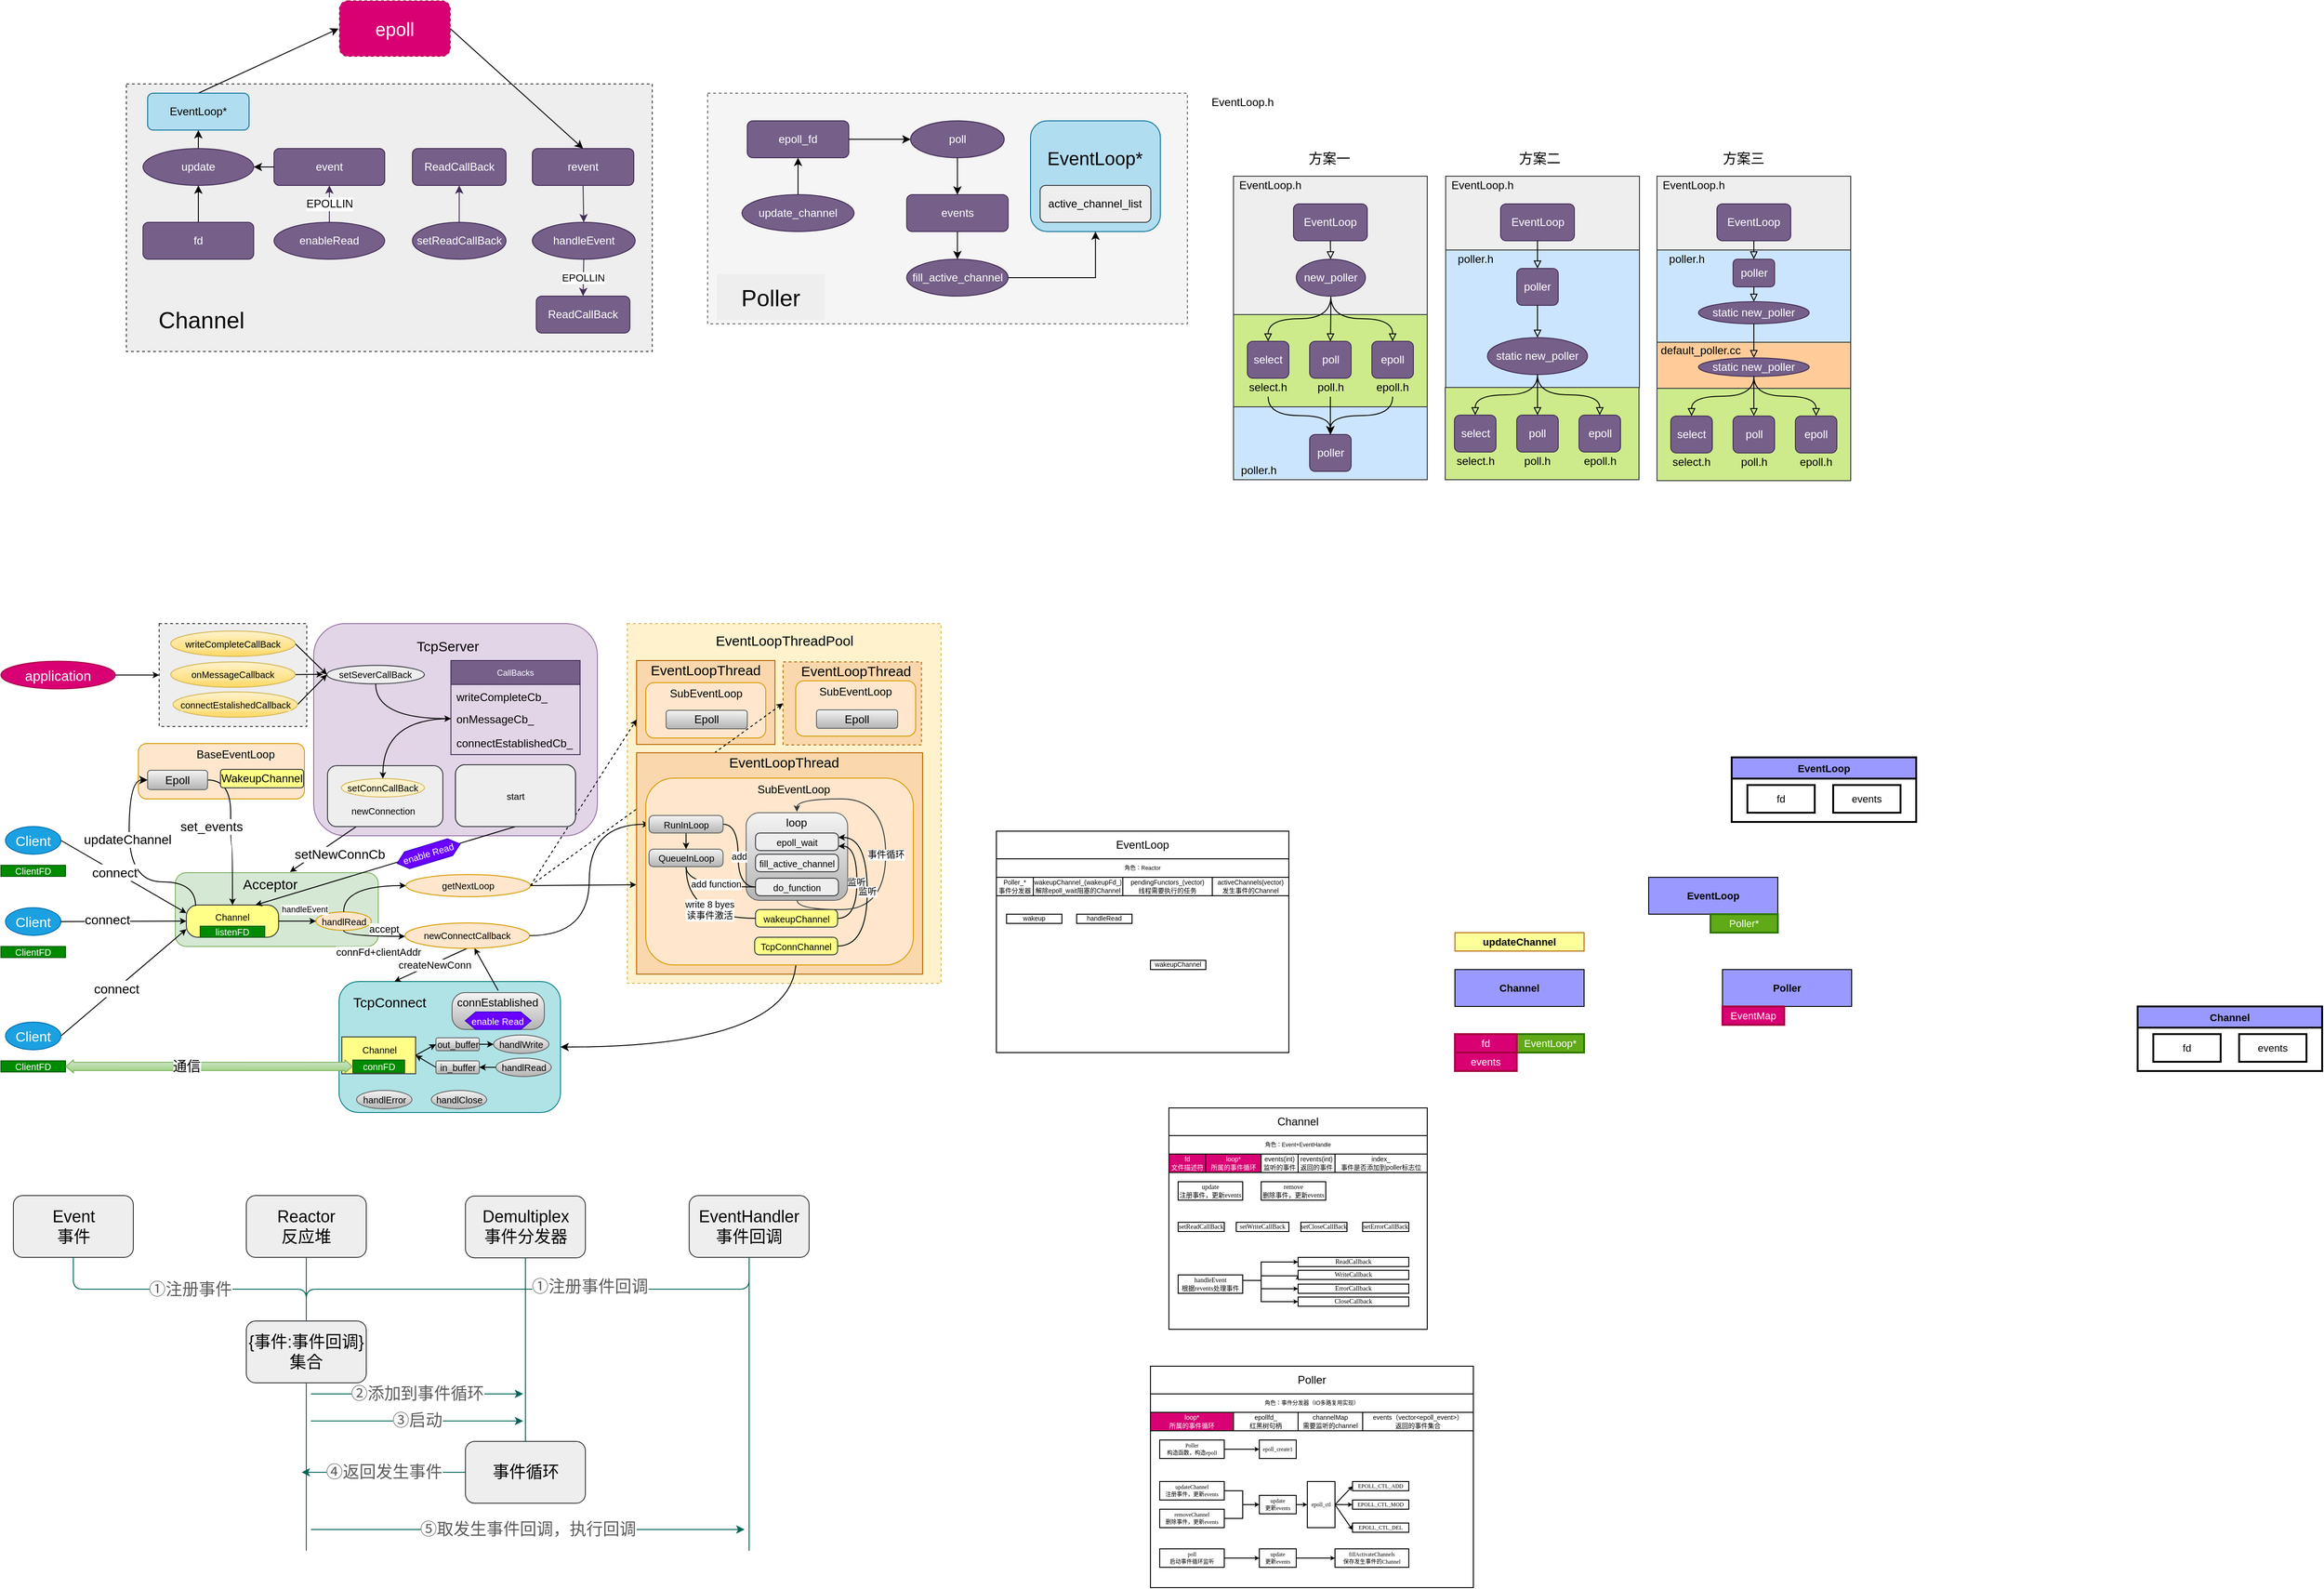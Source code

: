 <mxfile version="15.2.7" type="device"><diagram id="NYZJuR06KWXtSr5xO3oz" name="第 1 页"><mxGraphModel dx="2507" dy="1662" grid="1" gridSize="10" guides="1" tooltips="1" connect="1" arrows="1" fold="1" page="1" pageScale="1" pageWidth="827" pageHeight="1169" math="0" shadow="0"><root><mxCell id="0"/><mxCell id="1" parent="0"/><mxCell id="5EYZdTBNu4b0UG41PbH_-1" value="" style="rounded=0;whiteSpace=wrap;html=1;" parent="1" vertex="1"><mxGeometry x="320" y="275" width="280" height="205" as="geometry"/></mxCell><mxCell id="5EYZdTBNu4b0UG41PbH_-2" value="角色：Event+EventHandle" style="rounded=0;whiteSpace=wrap;html=1;fontSize=6;" parent="1" vertex="1"><mxGeometry x="320" y="270" width="280" height="20" as="geometry"/></mxCell><mxCell id="5EYZdTBNu4b0UG41PbH_-5" value="fd&lt;br style=&quot;font-size: 7px;&quot;&gt;文件描述符" style="rounded=0;whiteSpace=wrap;html=1;strokeWidth=1;fontSize=7;fillColor=#d80073;strokeColor=#000000;fontColor=#ffffff;" parent="1" vertex="1"><mxGeometry x="320" y="290" width="40" height="20" as="geometry"/></mxCell><mxCell id="5EYZdTBNu4b0UG41PbH_-6" value="events(int)&lt;br style=&quot;font-size: 7px&quot;&gt;监听的事件" style="rounded=0;whiteSpace=wrap;html=1;fontSize=7;" parent="1" vertex="1"><mxGeometry x="420" y="290" width="40" height="20" as="geometry"/></mxCell><mxCell id="5EYZdTBNu4b0UG41PbH_-7" value="revents(int)&lt;br style=&quot;font-size: 7px&quot;&gt;返回的事件" style="rounded=0;whiteSpace=wrap;html=1;fontSize=7;" parent="1" vertex="1"><mxGeometry x="460" y="290" width="40" height="20" as="geometry"/></mxCell><mxCell id="5EYZdTBNu4b0UG41PbH_-8" value="loop*&lt;br style=&quot;font-size: 7px;&quot;&gt;所属的事件循环" style="rounded=0;whiteSpace=wrap;html=1;fontSize=7;fillColor=#d80073;strokeColor=#000000;fontColor=#ffffff;strokeWidth=1;" parent="1" vertex="1"><mxGeometry x="360" y="290" width="60" height="20" as="geometry"/></mxCell><mxCell id="5EYZdTBNu4b0UG41PbH_-9" value="&lt;font face=&quot;Times New Roman&quot; style=&quot;font-size: 7px;&quot;&gt;update&lt;br style=&quot;font-size: 7px;&quot;&gt;注册事件，更新events&lt;/font&gt;" style="rounded=0;whiteSpace=wrap;html=1;strokeWidth=1;fontSize=7;" parent="1" vertex="1"><mxGeometry x="330" y="320" width="70" height="20" as="geometry"/></mxCell><mxCell id="5EYZdTBNu4b0UG41PbH_-10" value="&lt;font face=&quot;Times New Roman&quot; style=&quot;font-size: 7px;&quot;&gt;remove&lt;br style=&quot;font-size: 7px;&quot;&gt;删除事件，&lt;/font&gt;&lt;span style=&quot;font-family: &amp;quot;times new roman&amp;quot;; font-size: 7px;&quot;&gt;更新events&lt;/span&gt;" style="rounded=0;whiteSpace=wrap;html=1;strokeWidth=1;fontSize=7;" parent="1" vertex="1"><mxGeometry x="420" y="320" width="70" height="20" as="geometry"/></mxCell><mxCell id="5EYZdTBNu4b0UG41PbH_-20" style="edgeStyle=orthogonalEdgeStyle;rounded=0;orthogonalLoop=1;jettySize=auto;html=1;entryX=0;entryY=0.5;entryDx=0;entryDy=0;fontSize=6;jumpSize=2;endSize=2;startSize=2;" parent="1" source="5EYZdTBNu4b0UG41PbH_-11" target="5EYZdTBNu4b0UG41PbH_-16" edge="1"><mxGeometry relative="1" as="geometry"><Array as="points"><mxPoint x="420" y="427"/><mxPoint x="420" y="407"/></Array></mxGeometry></mxCell><mxCell id="5EYZdTBNu4b0UG41PbH_-22" style="edgeStyle=orthogonalEdgeStyle;rounded=0;jumpSize=2;orthogonalLoop=1;jettySize=auto;html=1;entryX=0;entryY=0.5;entryDx=0;entryDy=0;fontSize=6;startSize=2;endSize=2;" parent="1" source="5EYZdTBNu4b0UG41PbH_-11" target="5EYZdTBNu4b0UG41PbH_-13" edge="1"><mxGeometry relative="1" as="geometry"><Array as="points"><mxPoint x="420" y="427"/><mxPoint x="420" y="422"/><mxPoint x="460" y="422"/></Array></mxGeometry></mxCell><mxCell id="5EYZdTBNu4b0UG41PbH_-23" style="edgeStyle=orthogonalEdgeStyle;rounded=0;jumpSize=2;orthogonalLoop=1;jettySize=auto;html=1;entryX=0;entryY=0.5;entryDx=0;entryDy=0;fontSize=6;startSize=2;endSize=2;" parent="1" source="5EYZdTBNu4b0UG41PbH_-11" target="5EYZdTBNu4b0UG41PbH_-14" edge="1"><mxGeometry relative="1" as="geometry"><Array as="points"><mxPoint x="420" y="427"/><mxPoint x="420" y="436"/></Array></mxGeometry></mxCell><mxCell id="5EYZdTBNu4b0UG41PbH_-24" style="edgeStyle=orthogonalEdgeStyle;rounded=0;jumpSize=2;orthogonalLoop=1;jettySize=auto;html=1;entryX=0;entryY=0.5;entryDx=0;entryDy=0;fontSize=6;startSize=2;endSize=2;" parent="1" source="5EYZdTBNu4b0UG41PbH_-11" target="5EYZdTBNu4b0UG41PbH_-15" edge="1"><mxGeometry relative="1" as="geometry"><Array as="points"><mxPoint x="420" y="427"/><mxPoint x="420" y="450"/></Array></mxGeometry></mxCell><mxCell id="5EYZdTBNu4b0UG41PbH_-11" value="&lt;font face=&quot;Times New Roman&quot; style=&quot;font-size: 7px;&quot;&gt;handleEvent&lt;br style=&quot;font-size: 7px;&quot;&gt;根据revents处理事件&lt;/font&gt;" style="rounded=0;whiteSpace=wrap;html=1;strokeWidth=1;fontSize=7;" parent="1" vertex="1"><mxGeometry x="330" y="421" width="70" height="20" as="geometry"/></mxCell><mxCell id="5EYZdTBNu4b0UG41PbH_-13" value="&lt;font face=&quot;Times New Roman&quot; style=&quot;font-size: 7px&quot;&gt;WriteCallback&lt;/font&gt;" style="rounded=0;whiteSpace=wrap;html=1;strokeWidth=1;fontSize=7;" parent="1" vertex="1"><mxGeometry x="460" y="416" width="120" height="10" as="geometry"/></mxCell><mxCell id="5EYZdTBNu4b0UG41PbH_-14" value="&lt;font face=&quot;Times New Roman&quot; style=&quot;font-size: 7px&quot;&gt;ErrorCallback&lt;/font&gt;" style="rounded=0;whiteSpace=wrap;html=1;strokeWidth=1;fontSize=7;verticalAlign=middle;" parent="1" vertex="1"><mxGeometry x="460" y="431" width="120" height="10" as="geometry"/></mxCell><mxCell id="5EYZdTBNu4b0UG41PbH_-15" value="&lt;font face=&quot;Times New Roman&quot; style=&quot;font-size: 7px&quot;&gt;CloseCallback&lt;/font&gt;" style="rounded=0;whiteSpace=wrap;html=1;strokeWidth=1;fontSize=7;verticalAlign=middle;" parent="1" vertex="1"><mxGeometry x="460" y="445" width="120" height="10" as="geometry"/></mxCell><mxCell id="5EYZdTBNu4b0UG41PbH_-16" value="&lt;font face=&quot;Times New Roman&quot; style=&quot;font-size: 7px&quot;&gt;ReadCallback&lt;/font&gt;" style="rounded=0;whiteSpace=wrap;html=1;strokeWidth=1;fontSize=7;verticalAlign=middle;" parent="1" vertex="1"><mxGeometry x="460" y="402" width="120" height="10" as="geometry"/></mxCell><mxCell id="5EYZdTBNu4b0UG41PbH_-25" value="&lt;span style=&quot;font-size: 12px&quot;&gt;Channel&lt;/span&gt;" style="rounded=0;whiteSpace=wrap;html=1;fontSize=6;strokeWidth=1;verticalAlign=middle;" parent="1" vertex="1"><mxGeometry x="320" y="240" width="280" height="30" as="geometry"/></mxCell><mxCell id="5EYZdTBNu4b0UG41PbH_-26" value="index_&lt;br style=&quot;font-size: 7px&quot;&gt;事件是否添加到poller标志位" style="rounded=0;whiteSpace=wrap;html=1;fontSize=7;" parent="1" vertex="1"><mxGeometry x="500" y="290" width="100" height="20" as="geometry"/></mxCell><mxCell id="5EYZdTBNu4b0UG41PbH_-27" value="" style="rounded=0;whiteSpace=wrap;html=1;" parent="1" vertex="1"><mxGeometry x="300" y="570" width="350" height="190" as="geometry"/></mxCell><mxCell id="5EYZdTBNu4b0UG41PbH_-28" value="角色：事件分发器（IO多路复用实现）" style="rounded=0;whiteSpace=wrap;html=1;fontSize=6;" parent="1" vertex="1"><mxGeometry x="300" y="550" width="350" height="20" as="geometry"/></mxCell><mxCell id="5EYZdTBNu4b0UG41PbH_-30" value="epollfd_&lt;br style=&quot;font-size: 7px&quot;&gt;红黑树句柄" style="rounded=0;whiteSpace=wrap;html=1;fontSize=7;" parent="1" vertex="1"><mxGeometry x="390" y="570" width="70" height="20" as="geometry"/></mxCell><mxCell id="5EYZdTBNu4b0UG41PbH_-31" value="events（vector&amp;lt;epoll_event&amp;gt;）&lt;br style=&quot;font-size: 7px&quot;&gt;返回的事件集合" style="rounded=0;whiteSpace=wrap;html=1;fontSize=7;" parent="1" vertex="1"><mxGeometry x="530" y="570" width="120" height="20" as="geometry"/></mxCell><mxCell id="5EYZdTBNu4b0UG41PbH_-32" value="loop*&lt;br style=&quot;font-size: 7px;&quot;&gt;所属的事件循环" style="rounded=0;whiteSpace=wrap;html=1;fontSize=7;fillColor=#d80073;strokeColor=#000000;fontColor=#ffffff;strokeWidth=1;" parent="1" vertex="1"><mxGeometry x="300" y="570" width="90" height="20" as="geometry"/></mxCell><mxCell id="5EYZdTBNu4b0UG41PbH_-59" style="edgeStyle=orthogonalEdgeStyle;rounded=0;jumpSize=1;orthogonalLoop=1;jettySize=auto;html=1;entryX=0;entryY=0.5;entryDx=0;entryDy=0;fontSize=7;startSize=2;endSize=2;" parent="1" source="5EYZdTBNu4b0UG41PbH_-33" target="5EYZdTBNu4b0UG41PbH_-47" edge="1"><mxGeometry relative="1" as="geometry"/></mxCell><mxCell id="5EYZdTBNu4b0UG41PbH_-33" value="&lt;font face=&quot;Times New Roman&quot;&gt;updateChannel&lt;br&gt;注册事件，更新events&lt;/font&gt;" style="rounded=0;whiteSpace=wrap;html=1;strokeWidth=1;fontSize=6;" parent="1" vertex="1"><mxGeometry x="310" y="645" width="70" height="20" as="geometry"/></mxCell><mxCell id="5EYZdTBNu4b0UG41PbH_-60" style="edgeStyle=orthogonalEdgeStyle;rounded=0;jumpSize=1;orthogonalLoop=1;jettySize=auto;html=1;exitX=1;exitY=0.5;exitDx=0;exitDy=0;entryX=0;entryY=0.5;entryDx=0;entryDy=0;fontSize=7;startSize=2;endSize=2;" parent="1" source="5EYZdTBNu4b0UG41PbH_-34" target="5EYZdTBNu4b0UG41PbH_-47" edge="1"><mxGeometry relative="1" as="geometry"/></mxCell><mxCell id="5EYZdTBNu4b0UG41PbH_-34" value="&lt;font face=&quot;Times New Roman&quot;&gt;removeChannel&lt;br&gt;删除事件，&lt;/font&gt;&lt;span style=&quot;font-family: &amp;#34;times new roman&amp;#34;&quot;&gt;更新events&lt;/span&gt;" style="rounded=0;whiteSpace=wrap;html=1;strokeWidth=1;fontSize=6;" parent="1" vertex="1"><mxGeometry x="310" y="675" width="70" height="20" as="geometry"/></mxCell><mxCell id="5EYZdTBNu4b0UG41PbH_-68" style="edgeStyle=none;rounded=0;jumpSize=1;orthogonalLoop=1;jettySize=auto;html=1;entryX=0;entryY=0.5;entryDx=0;entryDy=0;fontSize=7;startSize=2;endSize=2;" parent="1" source="5EYZdTBNu4b0UG41PbH_-39" target="5EYZdTBNu4b0UG41PbH_-67" edge="1"><mxGeometry relative="1" as="geometry"/></mxCell><mxCell id="5EYZdTBNu4b0UG41PbH_-39" value="&lt;font face=&quot;Times New Roman&quot;&gt;poll&lt;br&gt;启动事件循环监听&lt;br&gt;&lt;/font&gt;" style="rounded=0;whiteSpace=wrap;html=1;strokeWidth=1;fontSize=6;" parent="1" vertex="1"><mxGeometry x="310" y="718" width="70" height="20" as="geometry"/></mxCell><mxCell id="5EYZdTBNu4b0UG41PbH_-44" value="&lt;span style=&quot;font-size: 12px&quot;&gt;Poller&lt;/span&gt;" style="rounded=0;whiteSpace=wrap;html=1;fontSize=6;strokeWidth=1;verticalAlign=middle;" parent="1" vertex="1"><mxGeometry x="300" y="520" width="350" height="30" as="geometry"/></mxCell><mxCell id="5EYZdTBNu4b0UG41PbH_-46" value="&lt;font face=&quot;Times New Roman&quot;&gt;fillActivateChannels&lt;br&gt;保存发生事件的Channel&lt;br&gt;&lt;/font&gt;" style="rounded=0;whiteSpace=wrap;html=1;strokeWidth=1;fontSize=6;" parent="1" vertex="1"><mxGeometry x="500" y="718" width="80" height="20" as="geometry"/></mxCell><mxCell id="5EYZdTBNu4b0UG41PbH_-61" style="edgeStyle=orthogonalEdgeStyle;rounded=0;jumpSize=1;orthogonalLoop=1;jettySize=auto;html=1;exitX=1;exitY=0.5;exitDx=0;exitDy=0;entryX=0;entryY=0.5;entryDx=0;entryDy=0;fontSize=7;startSize=2;endSize=2;" parent="1" source="5EYZdTBNu4b0UG41PbH_-47" target="5EYZdTBNu4b0UG41PbH_-48" edge="1"><mxGeometry relative="1" as="geometry"/></mxCell><mxCell id="5EYZdTBNu4b0UG41PbH_-47" value="&lt;font face=&quot;Times New Roman&quot;&gt;update&lt;br&gt;&lt;/font&gt;&lt;span style=&quot;font-family: &amp;#34;times new roman&amp;#34;&quot;&gt;更新events&lt;/span&gt;" style="rounded=0;whiteSpace=wrap;html=1;strokeWidth=1;fontSize=6;" parent="1" vertex="1"><mxGeometry x="418" y="660" width="40" height="20" as="geometry"/></mxCell><mxCell id="5EYZdTBNu4b0UG41PbH_-62" style="edgeStyle=orthogonalEdgeStyle;rounded=0;jumpSize=1;orthogonalLoop=1;jettySize=auto;html=1;exitX=1;exitY=0.5;exitDx=0;exitDy=0;entryX=0;entryY=0.5;entryDx=0;entryDy=0;fontSize=7;startSize=2;endSize=2;" parent="1" source="5EYZdTBNu4b0UG41PbH_-48" target="5EYZdTBNu4b0UG41PbH_-50" edge="1"><mxGeometry relative="1" as="geometry"/></mxCell><mxCell id="5EYZdTBNu4b0UG41PbH_-65" style="edgeStyle=none;rounded=0;jumpSize=1;orthogonalLoop=1;jettySize=auto;html=1;exitX=1;exitY=0.5;exitDx=0;exitDy=0;entryX=0;entryY=0.5;entryDx=0;entryDy=0;fontSize=7;startSize=2;endSize=2;" parent="1" source="5EYZdTBNu4b0UG41PbH_-48" target="5EYZdTBNu4b0UG41PbH_-49" edge="1"><mxGeometry relative="1" as="geometry"/></mxCell><mxCell id="5EYZdTBNu4b0UG41PbH_-66" style="edgeStyle=none;rounded=0;jumpSize=1;orthogonalLoop=1;jettySize=auto;html=1;exitX=1;exitY=0.5;exitDx=0;exitDy=0;entryX=0;entryY=0.75;entryDx=0;entryDy=0;fontSize=7;startSize=2;endSize=2;" parent="1" source="5EYZdTBNu4b0UG41PbH_-48" target="5EYZdTBNu4b0UG41PbH_-51" edge="1"><mxGeometry relative="1" as="geometry"/></mxCell><mxCell id="5EYZdTBNu4b0UG41PbH_-48" value="&lt;font face=&quot;Times New Roman&quot;&gt;epoll_ctl&lt;/font&gt;" style="rounded=0;whiteSpace=wrap;html=1;strokeWidth=1;fontSize=6;" parent="1" vertex="1"><mxGeometry x="470" y="645" width="30" height="50" as="geometry"/></mxCell><mxCell id="5EYZdTBNu4b0UG41PbH_-49" value="&lt;font face=&quot;Times New Roman&quot;&gt;EPOLL_CTL_ADD&lt;/font&gt;" style="rounded=0;whiteSpace=wrap;html=1;strokeWidth=1;fontSize=6;" parent="1" vertex="1"><mxGeometry x="519" y="645" width="61" height="10" as="geometry"/></mxCell><mxCell id="5EYZdTBNu4b0UG41PbH_-50" value="&lt;font face=&quot;Times New Roman&quot;&gt;EPOLL_CTL_MOD&lt;/font&gt;" style="rounded=0;whiteSpace=wrap;html=1;strokeWidth=1;fontSize=6;" parent="1" vertex="1"><mxGeometry x="519" y="665" width="61" height="10" as="geometry"/></mxCell><mxCell id="5EYZdTBNu4b0UG41PbH_-51" value="&lt;font face=&quot;Times New Roman&quot;&gt;EPOLL_CTL_DEL&lt;/font&gt;" style="rounded=0;whiteSpace=wrap;html=1;strokeWidth=1;fontSize=6;" parent="1" vertex="1"><mxGeometry x="519" y="690" width="61" height="10" as="geometry"/></mxCell><mxCell id="5EYZdTBNu4b0UG41PbH_-70" style="edgeStyle=none;rounded=0;jumpSize=1;orthogonalLoop=1;jettySize=auto;html=1;entryX=0;entryY=0.5;entryDx=0;entryDy=0;fontSize=7;startSize=2;endSize=2;" parent="1" source="5EYZdTBNu4b0UG41PbH_-67" target="5EYZdTBNu4b0UG41PbH_-46" edge="1"><mxGeometry relative="1" as="geometry"/></mxCell><mxCell id="5EYZdTBNu4b0UG41PbH_-67" value="&lt;font face=&quot;Times New Roman&quot;&gt;update&lt;br&gt;&lt;/font&gt;&lt;span style=&quot;font-family: &amp;#34;times new roman&amp;#34;&quot;&gt;更新events&lt;/span&gt;" style="rounded=0;whiteSpace=wrap;html=1;strokeWidth=1;fontSize=6;" parent="1" vertex="1"><mxGeometry x="418" y="718" width="40" height="20" as="geometry"/></mxCell><mxCell id="5EYZdTBNu4b0UG41PbH_-75" style="edgeStyle=none;rounded=0;jumpSize=1;orthogonalLoop=1;jettySize=auto;html=1;entryX=0;entryY=0.5;entryDx=0;entryDy=0;fontSize=7;startSize=2;endSize=2;" parent="1" source="5EYZdTBNu4b0UG41PbH_-71" target="5EYZdTBNu4b0UG41PbH_-73" edge="1"><mxGeometry relative="1" as="geometry"/></mxCell><mxCell id="5EYZdTBNu4b0UG41PbH_-71" value="&lt;font face=&quot;Times New Roman&quot;&gt;Poller&lt;br&gt;构造函数，构造epoll&lt;br&gt;&lt;/font&gt;" style="rounded=0;whiteSpace=wrap;html=1;strokeWidth=1;fontSize=6;" parent="1" vertex="1"><mxGeometry x="310" y="600" width="70" height="20" as="geometry"/></mxCell><mxCell id="5EYZdTBNu4b0UG41PbH_-73" value="&lt;font face=&quot;Times New Roman&quot;&gt;epoll_create1&lt;/font&gt;" style="rounded=0;whiteSpace=wrap;html=1;strokeWidth=1;fontSize=6;" parent="1" vertex="1"><mxGeometry x="418" y="600" width="40" height="20" as="geometry"/></mxCell><mxCell id="5EYZdTBNu4b0UG41PbH_-76" value="" style="rounded=0;whiteSpace=wrap;html=1;" parent="1" vertex="1"><mxGeometry x="133" y="-10" width="317" height="190" as="geometry"/></mxCell><mxCell id="5EYZdTBNu4b0UG41PbH_-77" value="角色：Reactor" style="rounded=0;whiteSpace=wrap;html=1;fontSize=6;" parent="1" vertex="1"><mxGeometry x="133" y="-30" width="317" height="20" as="geometry"/></mxCell><mxCell id="5EYZdTBNu4b0UG41PbH_-78" value="Poller_*&lt;br style=&quot;font-size: 7px&quot;&gt;事件分发器" style="rounded=0;whiteSpace=wrap;html=1;strokeWidth=1;fontSize=7;fillColor=#FFFFFF;strokeColor=#000000;fontColor=#000000;" parent="1" vertex="1"><mxGeometry x="133" y="-10" width="40" height="20" as="geometry"/></mxCell><mxCell id="5EYZdTBNu4b0UG41PbH_-79" value="activeChannels(vector)&lt;br style=&quot;font-size: 7px&quot;&gt;发生事件的Channel" style="rounded=0;whiteSpace=wrap;html=1;fontSize=7;" parent="1" vertex="1"><mxGeometry x="367" y="-10" width="83" height="20" as="geometry"/></mxCell><mxCell id="5EYZdTBNu4b0UG41PbH_-81" value="wakeup" style="rounded=0;whiteSpace=wrap;html=1;fontSize=7;fillColor=#FFFFFF;strokeColor=#000000;fontColor=#000000;strokeWidth=1;" parent="1" vertex="1"><mxGeometry x="144" y="30" width="60" height="10" as="geometry"/></mxCell><mxCell id="5EYZdTBNu4b0UG41PbH_-93" value="&lt;span style=&quot;font-size: 12px&quot;&gt;EventLoop&lt;/span&gt;" style="rounded=0;whiteSpace=wrap;html=1;fontSize=6;strokeWidth=1;verticalAlign=middle;" parent="1" vertex="1"><mxGeometry x="133" y="-60" width="317" height="30" as="geometry"/></mxCell><mxCell id="5EYZdTBNu4b0UG41PbH_-100" value="&lt;font face=&quot;Times New Roman&quot; style=&quot;font-size: 7px&quot;&gt;setCloseCallBack&lt;/font&gt;" style="rounded=0;whiteSpace=wrap;html=1;strokeWidth=1;fontSize=7;verticalAlign=middle;" parent="1" vertex="1"><mxGeometry x="463" y="364" width="50" height="10" as="geometry"/></mxCell><mxCell id="5EYZdTBNu4b0UG41PbH_-102" value="&lt;font face=&quot;Times New Roman&quot; style=&quot;font-size: 7px&quot;&gt;setErrorCallBack&lt;/font&gt;" style="rounded=0;whiteSpace=wrap;html=1;strokeWidth=1;fontSize=7;verticalAlign=middle;" parent="1" vertex="1"><mxGeometry x="530" y="364" width="50" height="10" as="geometry"/></mxCell><mxCell id="5EYZdTBNu4b0UG41PbH_-103" value="&lt;font face=&quot;Times New Roman&quot; style=&quot;font-size: 7px&quot;&gt;setReadCallBack&lt;/font&gt;" style="rounded=0;whiteSpace=wrap;html=1;strokeWidth=1;fontSize=7;verticalAlign=middle;" parent="1" vertex="1"><mxGeometry x="330" y="364" width="50" height="10" as="geometry"/></mxCell><mxCell id="5EYZdTBNu4b0UG41PbH_-104" value="&lt;font face=&quot;Times New Roman&quot; style=&quot;font-size: 7px&quot;&gt;setWriteCallBack&lt;/font&gt;" style="rounded=0;whiteSpace=wrap;html=1;strokeWidth=1;fontSize=7;verticalAlign=middle;" parent="1" vertex="1"><mxGeometry x="393" y="364" width="57" height="10" as="geometry"/></mxCell><mxCell id="5EYZdTBNu4b0UG41PbH_-105" value="wakeupChannel_(wakeupFd_)&lt;br style=&quot;font-size: 7px&quot;&gt;解除epoll_wait阻塞的Channel" style="rounded=0;whiteSpace=wrap;html=1;fontSize=7;" parent="1" vertex="1"><mxGeometry x="173" y="-10" width="97" height="20" as="geometry"/></mxCell><mxCell id="5EYZdTBNu4b0UG41PbH_-106" value="pendingFunctors_(vector)&lt;br style=&quot;font-size: 7px&quot;&gt;线程需要执行的任务" style="rounded=0;whiteSpace=wrap;html=1;fontSize=7;" parent="1" vertex="1"><mxGeometry x="270" y="-10" width="97" height="20" as="geometry"/></mxCell><mxCell id="5EYZdTBNu4b0UG41PbH_-107" value="channelMap&lt;br style=&quot;font-size: 7px&quot;&gt;需要监听的channel" style="rounded=0;whiteSpace=wrap;html=1;fontSize=7;" parent="1" vertex="1"><mxGeometry x="460" y="570" width="70" height="20" as="geometry"/></mxCell><mxCell id="5EYZdTBNu4b0UG41PbH_-111" value="wakeupChannel" style="rounded=0;whiteSpace=wrap;html=1;fontSize=7;fillColor=#FFFFFF;strokeColor=#000000;fontColor=#000000;strokeWidth=1;" parent="1" vertex="1"><mxGeometry x="300" y="80" width="60" height="10" as="geometry"/></mxCell><mxCell id="5EYZdTBNu4b0UG41PbH_-113" value="handleRead" style="rounded=0;whiteSpace=wrap;html=1;fontSize=7;fillColor=#FFFFFF;strokeColor=#000000;fontColor=#000000;strokeWidth=1;" parent="1" vertex="1"><mxGeometry x="220" y="30" width="60" height="10" as="geometry"/></mxCell><mxCell id="5EYZdTBNu4b0UG41PbH_-124" value="EventLoop" style="swimlane;fontSize=11;fontColor=#000000;strokeColor=#000000;strokeWidth=2;fillColor=#9999FF;verticalAlign=middle;" parent="1" vertex="1"><mxGeometry x="930" y="-140" width="200" height="70" as="geometry"/></mxCell><mxCell id="5EYZdTBNu4b0UG41PbH_-125" value="fd" style="rounded=0;whiteSpace=wrap;html=1;fontSize=11;fontColor=#000000;strokeColor=#000000;strokeWidth=2;fillColor=#FFFFFF;verticalAlign=middle;" parent="5EYZdTBNu4b0UG41PbH_-124" vertex="1"><mxGeometry x="17" y="30" width="73" height="30" as="geometry"/></mxCell><mxCell id="5EYZdTBNu4b0UG41PbH_-126" value="events" style="rounded=0;whiteSpace=wrap;html=1;fontSize=11;fontColor=#000000;strokeColor=#000000;strokeWidth=2;fillColor=#FFFFFF;verticalAlign=middle;" parent="5EYZdTBNu4b0UG41PbH_-124" vertex="1"><mxGeometry x="110" y="30" width="73" height="30" as="geometry"/></mxCell><mxCell id="5EYZdTBNu4b0UG41PbH_-127" value="Channel" style="swimlane;fontSize=11;fontColor=#000000;strokeColor=#000000;strokeWidth=2;fillColor=#9999FF;verticalAlign=middle;" parent="1" vertex="1"><mxGeometry x="1370" y="130" width="200" height="70" as="geometry"/></mxCell><mxCell id="5EYZdTBNu4b0UG41PbH_-128" value="fd" style="rounded=0;whiteSpace=wrap;html=1;fontSize=11;fontColor=#000000;strokeColor=#000000;strokeWidth=2;fillColor=#FFFFFF;verticalAlign=middle;" parent="5EYZdTBNu4b0UG41PbH_-127" vertex="1"><mxGeometry x="17" y="30" width="73" height="30" as="geometry"/></mxCell><mxCell id="5EYZdTBNu4b0UG41PbH_-129" value="events" style="rounded=0;whiteSpace=wrap;html=1;fontSize=11;fontColor=#000000;strokeColor=#000000;strokeWidth=2;fillColor=#FFFFFF;verticalAlign=middle;" parent="5EYZdTBNu4b0UG41PbH_-127" vertex="1"><mxGeometry x="110" y="30" width="73" height="30" as="geometry"/></mxCell><mxCell id="5EYZdTBNu4b0UG41PbH_-131" value="Channel" style="rounded=0;whiteSpace=wrap;html=1;fontSize=11;fontColor=#000000;strokeColor=#000000;strokeWidth=1;fillColor=#9999FF;verticalAlign=middle;fontStyle=1" parent="1" vertex="1"><mxGeometry x="630" y="90" width="140" height="40" as="geometry"/></mxCell><mxCell id="5EYZdTBNu4b0UG41PbH_-132" value="EventLoop*" style="rounded=0;whiteSpace=wrap;html=1;fontSize=11;fontColor=#ffffff;strokeColor=#2D7600;strokeWidth=2;fillColor=#60a917;verticalAlign=middle;" parent="1" vertex="1"><mxGeometry x="697" y="160" width="73" height="20" as="geometry"/></mxCell><mxCell id="5EYZdTBNu4b0UG41PbH_-133" value="fd" style="rounded=0;whiteSpace=wrap;html=1;fontSize=11;fontColor=#ffffff;strokeColor=#A50040;strokeWidth=2;fillColor=#d80073;verticalAlign=middle;" parent="1" vertex="1"><mxGeometry x="630" y="160" width="67" height="20" as="geometry"/></mxCell><mxCell id="5EYZdTBNu4b0UG41PbH_-134" value="events" style="rounded=0;whiteSpace=wrap;html=1;fontSize=11;fontColor=#ffffff;strokeColor=#A50040;strokeWidth=2;fillColor=#d80073;verticalAlign=middle;" parent="1" vertex="1"><mxGeometry x="630" y="180" width="67" height="20" as="geometry"/></mxCell><mxCell id="5EYZdTBNu4b0UG41PbH_-136" value="EventLoop" style="rounded=0;whiteSpace=wrap;html=1;fontSize=11;fontColor=#000000;strokeColor=#000000;strokeWidth=1;fillColor=#9999FF;verticalAlign=middle;fontStyle=1" parent="1" vertex="1"><mxGeometry x="840" y="-10" width="140" height="40" as="geometry"/></mxCell><mxCell id="5EYZdTBNu4b0UG41PbH_-137" value="Poller*" style="rounded=0;whiteSpace=wrap;html=1;fontSize=11;fontColor=#ffffff;strokeColor=#2D7600;strokeWidth=2;fillColor=#60a917;verticalAlign=middle;" parent="1" vertex="1"><mxGeometry x="907" y="30" width="73" height="20" as="geometry"/></mxCell><mxCell id="5EYZdTBNu4b0UG41PbH_-140" value="Poller" style="rounded=0;whiteSpace=wrap;html=1;fontSize=11;fontColor=#000000;strokeColor=#000000;strokeWidth=1;fillColor=#9999FF;verticalAlign=middle;fontStyle=1" parent="1" vertex="1"><mxGeometry x="920" y="90" width="140" height="40" as="geometry"/></mxCell><mxCell id="5EYZdTBNu4b0UG41PbH_-143" value="EventMap" style="rounded=0;whiteSpace=wrap;html=1;fontSize=11;fontColor=#ffffff;strokeColor=#A50040;strokeWidth=2;fillColor=#d80073;verticalAlign=middle;" parent="1" vertex="1"><mxGeometry x="920" y="130" width="67" height="20" as="geometry"/></mxCell><mxCell id="5EYZdTBNu4b0UG41PbH_-147" value="updateChannel" style="rounded=0;whiteSpace=wrap;html=1;fontSize=11;strokeColor=#b46504;strokeWidth=1;fillColor=#FFFF99;verticalAlign=middle;fontStyle=1" parent="1" vertex="1"><mxGeometry x="630" y="50" width="140" height="20" as="geometry"/></mxCell><mxCell id="zPdvQC5KzouMiEQSD1IR-356" value="" style="group" parent="1" vertex="1" connectable="0"><mxGeometry x="-946" y="-285" width="1019" height="530" as="geometry"/></mxCell><mxCell id="zPdvQC5KzouMiEQSD1IR-229" value="" style="rounded=0;whiteSpace=wrap;html=1;fontSize=10;dashed=1;fillColor=#fff2cc;strokeColor=#d6b656;" parent="zPdvQC5KzouMiEQSD1IR-356" vertex="1"><mxGeometry x="679" width="340" height="390" as="geometry"/></mxCell><mxCell id="zPdvQC5KzouMiEQSD1IR-233" value="" style="rounded=0;whiteSpace=wrap;html=1;fontSize=10;dashed=1;verticalAlign=top;fillColor=#fad7ac;strokeColor=#b46504;" parent="zPdvQC5KzouMiEQSD1IR-356" vertex="1"><mxGeometry x="847.78" y="41.5" width="150" height="90" as="geometry"/></mxCell><mxCell id="zPdvQC5KzouMiEQSD1IR-68" value="" style="rounded=1;whiteSpace=wrap;html=1;fillColor=#b0e3e6;strokeColor=#0e8088;" parent="zPdvQC5KzouMiEQSD1IR-356" vertex="1"><mxGeometry x="366.5" y="388" width="240" height="142" as="geometry"/></mxCell><mxCell id="zPdvQC5KzouMiEQSD1IR-27" value="" style="rounded=1;whiteSpace=wrap;html=1;fillColor=#d5e8d4;strokeColor=#82b366;" parent="zPdvQC5KzouMiEQSD1IR-356" vertex="1"><mxGeometry x="189" y="270" width="220" height="80" as="geometry"/></mxCell><mxCell id="zPdvQC5KzouMiEQSD1IR-29" value="" style="rounded=1;whiteSpace=wrap;html=1;arcSize=35;fillColor=#ffff88;strokeColor=#36393d;" parent="zPdvQC5KzouMiEQSD1IR-356" vertex="1"><mxGeometry x="201" y="305" width="100" height="35" as="geometry"/></mxCell><mxCell id="zPdvQC5KzouMiEQSD1IR-30" value="Acceptor" style="text;html=1;strokeColor=none;fillColor=none;align=center;verticalAlign=middle;whiteSpace=wrap;rounded=0;fontSize=15;" parent="zPdvQC5KzouMiEQSD1IR-356" vertex="1"><mxGeometry x="256.5" y="272" width="70" height="20" as="geometry"/></mxCell><mxCell id="zPdvQC5KzouMiEQSD1IR-31" value="" style="rounded=1;whiteSpace=wrap;html=1;fontSize=15;fillColor=#ffe6cc;strokeColor=#d79b00;" parent="zPdvQC5KzouMiEQSD1IR-356" vertex="1"><mxGeometry x="149" y="130" width="180" height="60" as="geometry"/></mxCell><mxCell id="zPdvQC5KzouMiEQSD1IR-95" style="edgeStyle=orthogonalEdgeStyle;curved=1;rounded=0;orthogonalLoop=1;jettySize=auto;html=1;exitX=1;exitY=0.5;exitDx=0;exitDy=0;entryX=0.5;entryY=0;entryDx=0;entryDy=0;fontSize=10;endSize=4;" parent="zPdvQC5KzouMiEQSD1IR-356" source="zPdvQC5KzouMiEQSD1IR-32" target="zPdvQC5KzouMiEQSD1IR-29" edge="1"><mxGeometry relative="1" as="geometry"><Array as="points"><mxPoint x="249" y="170"/><mxPoint x="249" y="240"/><mxPoint x="251" y="240"/></Array></mxGeometry></mxCell><mxCell id="zPdvQC5KzouMiEQSD1IR-96" value="set_events" style="edgeLabel;html=1;align=center;verticalAlign=middle;resizable=0;points=[];fontSize=14;" parent="zPdvQC5KzouMiEQSD1IR-95" vertex="1" connectable="0"><mxGeometry x="-0.064" y="-4" relative="1" as="geometry"><mxPoint x="-17" y="-1" as="offset"/></mxGeometry></mxCell><mxCell id="zPdvQC5KzouMiEQSD1IR-32" value="Epoll" style="rounded=1;whiteSpace=wrap;html=1;gradientColor=#b3b3b3;fillColor=#f5f5f5;strokeColor=#666666;" parent="zPdvQC5KzouMiEQSD1IR-356" vertex="1"><mxGeometry x="159" y="159" width="65" height="21" as="geometry"/></mxCell><mxCell id="zPdvQC5KzouMiEQSD1IR-33" value="&lt;span style=&quot;font-size: 12px&quot;&gt;BaseEventLoop&lt;/span&gt;" style="text;html=1;strokeColor=none;fillColor=none;align=center;verticalAlign=middle;whiteSpace=wrap;rounded=0;fontSize=15;" parent="zPdvQC5KzouMiEQSD1IR-356" vertex="1"><mxGeometry x="211.5" y="130" width="85" height="20" as="geometry"/></mxCell><mxCell id="zPdvQC5KzouMiEQSD1IR-35" style="edgeStyle=orthogonalEdgeStyle;curved=1;rounded=0;orthogonalLoop=1;jettySize=auto;html=1;entryX=0;entryY=0.5;entryDx=0;entryDy=0;fontSize=15;" parent="zPdvQC5KzouMiEQSD1IR-356" target="zPdvQC5KzouMiEQSD1IR-32" edge="1"><mxGeometry relative="1" as="geometry"><mxPoint x="211" y="306" as="sourcePoint"/><Array as="points"><mxPoint x="211" y="280"/><mxPoint x="139" y="280"/><mxPoint x="139" y="170"/></Array></mxGeometry></mxCell><mxCell id="zPdvQC5KzouMiEQSD1IR-37" value="updateChannel" style="edgeLabel;html=1;align=center;verticalAlign=middle;resizable=0;points=[];fontSize=14;" parent="zPdvQC5KzouMiEQSD1IR-35" vertex="1" connectable="0"><mxGeometry x="0.171" y="2" relative="1" as="geometry"><mxPoint y="-10" as="offset"/></mxGeometry></mxCell><mxCell id="zPdvQC5KzouMiEQSD1IR-39" value="Client" style="ellipse;whiteSpace=wrap;html=1;fontSize=15;fillColor=#1ba1e2;strokeColor=#006EAF;fontColor=#ffffff;" parent="zPdvQC5KzouMiEQSD1IR-356" vertex="1"><mxGeometry x="5" y="308" width="60" height="30" as="geometry"/></mxCell><mxCell id="zPdvQC5KzouMiEQSD1IR-58" value="" style="endArrow=classic;html=1;fontSize=10;exitX=1;exitY=0.5;exitDx=0;exitDy=0;entryX=0;entryY=0.5;entryDx=0;entryDy=0;endSize=4;" parent="zPdvQC5KzouMiEQSD1IR-356" source="zPdvQC5KzouMiEQSD1IR-39" target="zPdvQC5KzouMiEQSD1IR-29" edge="1"><mxGeometry width="50" height="50" relative="1" as="geometry"><mxPoint x="229" y="280" as="sourcePoint"/><mxPoint x="279" y="230" as="targetPoint"/></mxGeometry></mxCell><mxCell id="zPdvQC5KzouMiEQSD1IR-97" value="&lt;font style=&quot;font-size: 14px&quot;&gt;connect&lt;/font&gt;" style="edgeLabel;html=1;align=center;verticalAlign=middle;resizable=0;points=[];fontSize=10;" parent="zPdvQC5KzouMiEQSD1IR-58" vertex="1" connectable="0"><mxGeometry x="-0.264" y="2" relative="1" as="geometry"><mxPoint as="offset"/></mxGeometry></mxCell><mxCell id="zPdvQC5KzouMiEQSD1IR-60" value="listenFD" style="rounded=1;whiteSpace=wrap;html=1;fontSize=10;arcSize=0;fillColor=#008a00;strokeColor=#005700;fontColor=#ffffff;" parent="zPdvQC5KzouMiEQSD1IR-356" vertex="1"><mxGeometry x="216" y="328" width="70" height="12" as="geometry"/></mxCell><mxCell id="zPdvQC5KzouMiEQSD1IR-61" value="Channel" style="text;html=1;strokeColor=none;fillColor=none;align=center;verticalAlign=middle;whiteSpace=wrap;rounded=0;fontSize=10;" parent="zPdvQC5KzouMiEQSD1IR-356" vertex="1"><mxGeometry x="231" y="308" width="40" height="20" as="geometry"/></mxCell><mxCell id="zPdvQC5KzouMiEQSD1IR-62" value="handlRead" style="ellipse;whiteSpace=wrap;html=1;fontSize=10;fillColor=#ffe6cc;strokeColor=#d79b00;" parent="zPdvQC5KzouMiEQSD1IR-356" vertex="1"><mxGeometry x="341.5" y="312.5" width="60" height="20" as="geometry"/></mxCell><mxCell id="zPdvQC5KzouMiEQSD1IR-101" value="handleEvent" style="edgeStyle=orthogonalEdgeStyle;curved=1;rounded=0;orthogonalLoop=1;jettySize=auto;html=1;exitX=1;exitY=0.5;exitDx=0;exitDy=0;entryX=0;entryY=0.5;entryDx=0;entryDy=0;fontSize=9;endSize=4;" parent="zPdvQC5KzouMiEQSD1IR-356" source="zPdvQC5KzouMiEQSD1IR-29" target="zPdvQC5KzouMiEQSD1IR-62" edge="1"><mxGeometry x="0.382" y="13" relative="1" as="geometry"><Array as="points"><mxPoint x="329" y="323"/><mxPoint x="329" y="323"/></Array><mxPoint as="offset"/></mxGeometry></mxCell><mxCell id="zPdvQC5KzouMiEQSD1IR-138" value="accept" style="edgeLabel;html=1;align=center;verticalAlign=middle;resizable=0;points=[];fontSize=11;" parent="zPdvQC5KzouMiEQSD1IR-101" vertex="1" connectable="0"><mxGeometry x="-0.144" y="-1" relative="1" as="geometry"><mxPoint x="96" y="7" as="offset"/></mxGeometry></mxCell><mxCell id="zPdvQC5KzouMiEQSD1IR-70" value="TcpConnect" style="text;html=1;strokeColor=none;fillColor=none;align=center;verticalAlign=middle;whiteSpace=wrap;rounded=0;fontSize=15;" parent="zPdvQC5KzouMiEQSD1IR-356" vertex="1"><mxGeometry x="370.25" y="400" width="102.5" height="20" as="geometry"/></mxCell><mxCell id="zPdvQC5KzouMiEQSD1IR-73" value="handlRead" style="ellipse;whiteSpace=wrap;html=1;fontSize=10;gradientColor=#b3b3b3;fillColor=#f5f5f5;strokeColor=#666666;" parent="zPdvQC5KzouMiEQSD1IR-356" vertex="1"><mxGeometry x="536.5" y="471" width="60" height="20" as="geometry"/></mxCell><mxCell id="zPdvQC5KzouMiEQSD1IR-74" value="handlWrite" style="ellipse;whiteSpace=wrap;html=1;fontSize=10;gradientColor=#b3b3b3;fillColor=#f5f5f5;strokeColor=#666666;" parent="zPdvQC5KzouMiEQSD1IR-356" vertex="1"><mxGeometry x="534" y="446" width="60" height="20" as="geometry"/></mxCell><mxCell id="zPdvQC5KzouMiEQSD1IR-75" value="handlError" style="ellipse;whiteSpace=wrap;html=1;fontSize=10;fillColor=#f5f5f5;strokeColor=#666666;gradientColor=#b3b3b3;" parent="zPdvQC5KzouMiEQSD1IR-356" vertex="1"><mxGeometry x="385.5" y="506" width="60" height="20" as="geometry"/></mxCell><mxCell id="zPdvQC5KzouMiEQSD1IR-76" value="handlClose" style="ellipse;whiteSpace=wrap;html=1;fontSize=10;fillColor=#f5f5f5;strokeColor=#666666;gradientColor=#b3b3b3;" parent="zPdvQC5KzouMiEQSD1IR-356" vertex="1"><mxGeometry x="466.5" y="506" width="60" height="20" as="geometry"/></mxCell><mxCell id="zPdvQC5KzouMiEQSD1IR-77" value="ClientFD" style="rounded=1;whiteSpace=wrap;html=1;fontSize=10;arcSize=0;fillColor=#008a00;strokeColor=#005700;fontColor=#ffffff;" parent="zPdvQC5KzouMiEQSD1IR-356" vertex="1"><mxGeometry y="350" width="70" height="12" as="geometry"/></mxCell><mxCell id="zPdvQC5KzouMiEQSD1IR-78" value="" style="group;fillColor=#FFFF88;strokeColor=#36393d;container=0;" parent="zPdvQC5KzouMiEQSD1IR-356" vertex="1" connectable="0"><mxGeometry x="369.5" y="448" width="80" height="40" as="geometry"/></mxCell><mxCell id="zPdvQC5KzouMiEQSD1IR-82" value="out_buffer" style="rounded=1;whiteSpace=wrap;html=1;fontSize=10;gradientColor=#b3b3b3;fillColor=#f5f5f5;strokeColor=#666666;" parent="zPdvQC5KzouMiEQSD1IR-356" vertex="1"><mxGeometry x="471.5" y="449" width="47" height="14" as="geometry"/></mxCell><mxCell id="zPdvQC5KzouMiEQSD1IR-83" value="in_buffer" style="rounded=1;whiteSpace=wrap;html=1;fontSize=10;gradientColor=#b3b3b3;fillColor=#f5f5f5;strokeColor=#666666;" parent="zPdvQC5KzouMiEQSD1IR-356" vertex="1"><mxGeometry x="471.5" y="474" width="47" height="14" as="geometry"/></mxCell><mxCell id="zPdvQC5KzouMiEQSD1IR-91" value="" style="endArrow=classic;html=1;fontSize=10;entryX=0;entryY=0.5;entryDx=0;entryDy=0;exitX=1;exitY=0.5;exitDx=0;exitDy=0;endSize=4;" parent="zPdvQC5KzouMiEQSD1IR-356" source="zPdvQC5KzouMiEQSD1IR-82" target="zPdvQC5KzouMiEQSD1IR-74" edge="1"><mxGeometry width="50" height="50" relative="1" as="geometry"><mxPoint x="456.5" y="426" as="sourcePoint"/><mxPoint x="506.5" y="376" as="targetPoint"/></mxGeometry></mxCell><mxCell id="zPdvQC5KzouMiEQSD1IR-92" value="" style="endArrow=classic;html=1;fontSize=10;entryX=1;entryY=0.5;entryDx=0;entryDy=0;exitX=0;exitY=0.5;exitDx=0;exitDy=0;endSize=4;" parent="zPdvQC5KzouMiEQSD1IR-356" source="zPdvQC5KzouMiEQSD1IR-73" target="zPdvQC5KzouMiEQSD1IR-83" edge="1"><mxGeometry width="50" height="50" relative="1" as="geometry"><mxPoint x="528.5" y="466" as="sourcePoint"/><mxPoint x="544" y="466" as="targetPoint"/></mxGeometry></mxCell><mxCell id="zPdvQC5KzouMiEQSD1IR-93" value="" style="endArrow=classic;html=1;fontSize=10;entryX=1;entryY=0.5;entryDx=0;entryDy=0;exitX=0;exitY=0.5;exitDx=0;exitDy=0;endSize=4;" parent="zPdvQC5KzouMiEQSD1IR-356" source="zPdvQC5KzouMiEQSD1IR-83" edge="1"><mxGeometry width="50" height="50" relative="1" as="geometry"><mxPoint x="538.5" y="476" as="sourcePoint"/><mxPoint x="449.5" y="468" as="targetPoint"/></mxGeometry></mxCell><mxCell id="zPdvQC5KzouMiEQSD1IR-94" value="" style="endArrow=classic;html=1;fontSize=10;entryX=0;entryY=0.5;entryDx=0;entryDy=0;exitX=1;exitY=0.5;exitDx=0;exitDy=0;endSize=4;" parent="zPdvQC5KzouMiEQSD1IR-356" target="zPdvQC5KzouMiEQSD1IR-82" edge="1"><mxGeometry width="50" height="50" relative="1" as="geometry"><mxPoint x="449.5" y="468" as="sourcePoint"/><mxPoint x="564" y="486" as="targetPoint"/></mxGeometry></mxCell><mxCell id="zPdvQC5KzouMiEQSD1IR-116" value="" style="rounded=1;whiteSpace=wrap;html=1;fontSize=15;fillColor=#ffe6cc;strokeColor=#d79b00;" parent="zPdvQC5KzouMiEQSD1IR-356" vertex="1"><mxGeometry x="861.5" y="62" width="130" height="60" as="geometry"/></mxCell><mxCell id="zPdvQC5KzouMiEQSD1IR-117" value="Epoll" style="rounded=1;whiteSpace=wrap;html=1;fillColor=#f5f5f5;strokeColor=#666666;gradientColor=#b3b3b3;" parent="zPdvQC5KzouMiEQSD1IR-356" vertex="1"><mxGeometry x="884" y="93.5" width="88" height="20" as="geometry"/></mxCell><mxCell id="zPdvQC5KzouMiEQSD1IR-118" value="&lt;span style=&quot;font-size: 12px&quot;&gt;SubEventLoop&lt;/span&gt;" style="text;html=1;strokeColor=none;fillColor=none;align=center;verticalAlign=middle;whiteSpace=wrap;rounded=0;fontSize=15;" parent="zPdvQC5KzouMiEQSD1IR-356" vertex="1"><mxGeometry x="884" y="62" width="85" height="20" as="geometry"/></mxCell><mxCell id="zPdvQC5KzouMiEQSD1IR-126" style="edgeStyle=none;rounded=0;orthogonalLoop=1;jettySize=auto;html=1;exitX=1;exitY=0.5;exitDx=0;exitDy=0;fontSize=15;endSize=4;entryX=0;entryY=0.75;entryDx=0;entryDy=0;" parent="zPdvQC5KzouMiEQSD1IR-356" source="zPdvQC5KzouMiEQSD1IR-119" target="zPdvQC5KzouMiEQSD1IR-29" edge="1"><mxGeometry relative="1" as="geometry"><mxPoint x="199" y="320" as="targetPoint"/></mxGeometry></mxCell><mxCell id="zPdvQC5KzouMiEQSD1IR-129" value="&lt;span style=&quot;font-size: 14px&quot;&gt;connect&lt;/span&gt;" style="edgeLabel;html=1;align=center;verticalAlign=middle;resizable=0;points=[];fontSize=15;" parent="zPdvQC5KzouMiEQSD1IR-126" vertex="1" connectable="0"><mxGeometry x="-0.118" y="1" relative="1" as="geometry"><mxPoint as="offset"/></mxGeometry></mxCell><mxCell id="zPdvQC5KzouMiEQSD1IR-119" value="Client" style="ellipse;whiteSpace=wrap;html=1;fontSize=15;fillColor=#1ba1e2;strokeColor=#006EAF;fontColor=#ffffff;" parent="zPdvQC5KzouMiEQSD1IR-356" vertex="1"><mxGeometry x="5" y="432" width="60" height="30" as="geometry"/></mxCell><mxCell id="zPdvQC5KzouMiEQSD1IR-120" value="ClientFD" style="rounded=1;whiteSpace=wrap;html=1;fontSize=10;arcSize=0;fillColor=#008a00;strokeColor=#005700;fontColor=#ffffff;" parent="zPdvQC5KzouMiEQSD1IR-356" vertex="1"><mxGeometry y="474" width="70" height="12" as="geometry"/></mxCell><mxCell id="zPdvQC5KzouMiEQSD1IR-125" style="edgeStyle=none;rounded=0;orthogonalLoop=1;jettySize=auto;html=1;exitX=1;exitY=0.5;exitDx=0;exitDy=0;entryX=0;entryY=0.25;entryDx=0;entryDy=0;fontSize=15;endSize=4;" parent="zPdvQC5KzouMiEQSD1IR-356" source="zPdvQC5KzouMiEQSD1IR-121" target="zPdvQC5KzouMiEQSD1IR-29" edge="1"><mxGeometry relative="1" as="geometry"/></mxCell><mxCell id="zPdvQC5KzouMiEQSD1IR-128" value="&lt;span style=&quot;font-size: 14px&quot;&gt;connect&lt;/span&gt;" style="edgeLabel;html=1;align=center;verticalAlign=middle;resizable=0;points=[];fontSize=15;" parent="zPdvQC5KzouMiEQSD1IR-125" vertex="1" connectable="0"><mxGeometry x="-0.15" relative="1" as="geometry"><mxPoint as="offset"/></mxGeometry></mxCell><mxCell id="zPdvQC5KzouMiEQSD1IR-121" value="Client" style="ellipse;whiteSpace=wrap;html=1;fontSize=15;fillColor=#1ba1e2;strokeColor=#006EAF;fontColor=#ffffff;" parent="zPdvQC5KzouMiEQSD1IR-356" vertex="1"><mxGeometry x="5" y="220" width="60" height="30" as="geometry"/></mxCell><mxCell id="zPdvQC5KzouMiEQSD1IR-122" value="ClientFD" style="rounded=1;whiteSpace=wrap;html=1;fontSize=10;arcSize=0;fillColor=#008a00;strokeColor=#005700;fontColor=#ffffff;" parent="zPdvQC5KzouMiEQSD1IR-356" vertex="1"><mxGeometry y="262" width="70" height="12" as="geometry"/></mxCell><mxCell id="zPdvQC5KzouMiEQSD1IR-145" value="createNewConn" style="edgeStyle=none;rounded=0;orthogonalLoop=1;jettySize=auto;html=1;exitX=0.5;exitY=1;exitDx=0;exitDy=0;entryX=0.25;entryY=0;entryDx=0;entryDy=0;fontSize=11;endSize=4;" parent="zPdvQC5KzouMiEQSD1IR-356" source="zPdvQC5KzouMiEQSD1IR-130" target="zPdvQC5KzouMiEQSD1IR-68" edge="1"><mxGeometry x="-0.083" y="2" relative="1" as="geometry"><mxPoint as="offset"/></mxGeometry></mxCell><mxCell id="zPdvQC5KzouMiEQSD1IR-130" value="newConnectCallback" style="ellipse;whiteSpace=wrap;html=1;fontSize=10;fillColor=#ffe6cc;strokeColor=#d79b00;" parent="zPdvQC5KzouMiEQSD1IR-356" vertex="1"><mxGeometry x="438" y="324.5" width="135" height="27.5" as="geometry"/></mxCell><mxCell id="zPdvQC5KzouMiEQSD1IR-158" style="edgeStyle=orthogonalEdgeStyle;curved=1;rounded=0;orthogonalLoop=1;jettySize=auto;html=1;exitX=0.5;exitY=1;exitDx=0;exitDy=0;fontSize=15;endSize=4;entryX=0;entryY=0.5;entryDx=0;entryDy=0;" parent="zPdvQC5KzouMiEQSD1IR-356" source="zPdvQC5KzouMiEQSD1IR-62" target="zPdvQC5KzouMiEQSD1IR-130" edge="1"><mxGeometry relative="1" as="geometry"><mxPoint x="438" y="348" as="targetPoint"/><Array as="points"><mxPoint x="372" y="339"/><mxPoint x="438" y="339"/></Array></mxGeometry></mxCell><mxCell id="zPdvQC5KzouMiEQSD1IR-159" value="&lt;span style=&quot;font-size: 11px;&quot;&gt;connFd+clientAddr&lt;/span&gt;" style="edgeLabel;html=1;align=center;verticalAlign=middle;resizable=0;points=[];fontSize=11;" parent="zPdvQC5KzouMiEQSD1IR-158" vertex="1" connectable="0"><mxGeometry x="0.28" relative="1" as="geometry"><mxPoint x="-3" y="17" as="offset"/></mxGeometry></mxCell><mxCell id="zPdvQC5KzouMiEQSD1IR-133" value="getNextLoop" style="ellipse;whiteSpace=wrap;html=1;fontSize=10;fillColor=#ffe6cc;strokeColor=#d79b00;" parent="zPdvQC5KzouMiEQSD1IR-356" vertex="1"><mxGeometry x="439" y="272" width="135" height="24" as="geometry"/></mxCell><mxCell id="zPdvQC5KzouMiEQSD1IR-155" value="" style="rounded=1;whiteSpace=wrap;html=1;fontSize=15;fillColor=#e1d5e7;strokeColor=#9673a6;" parent="zPdvQC5KzouMiEQSD1IR-356" vertex="1"><mxGeometry x="339" width="307.5" height="230" as="geometry"/></mxCell><mxCell id="zPdvQC5KzouMiEQSD1IR-209" style="edgeStyle=none;rounded=0;orthogonalLoop=1;jettySize=auto;html=1;exitX=0.5;exitY=1;exitDx=0;exitDy=0;entryX=0.75;entryY=0;entryDx=0;entryDy=0;fontSize=10;endSize=4;" parent="zPdvQC5KzouMiEQSD1IR-356" source="zPdvQC5KzouMiEQSD1IR-156" target="zPdvQC5KzouMiEQSD1IR-29" edge="1"><mxGeometry relative="1" as="geometry"/></mxCell><mxCell id="zPdvQC5KzouMiEQSD1IR-156" value="start" style="rounded=1;whiteSpace=wrap;html=1;fontSize=10;" parent="zPdvQC5KzouMiEQSD1IR-356" vertex="1"><mxGeometry x="492.75" y="153" width="130" height="67" as="geometry"/></mxCell><mxCell id="zPdvQC5KzouMiEQSD1IR-214" style="edgeStyle=none;rounded=0;orthogonalLoop=1;jettySize=auto;html=1;exitX=0.25;exitY=1;exitDx=0;exitDy=0;entryX=0.565;entryY=-0.01;entryDx=0;entryDy=0;entryPerimeter=0;fontSize=11;endSize=4;" parent="zPdvQC5KzouMiEQSD1IR-356" source="zPdvQC5KzouMiEQSD1IR-162" target="zPdvQC5KzouMiEQSD1IR-27" edge="1"><mxGeometry relative="1" as="geometry"/></mxCell><mxCell id="zPdvQC5KzouMiEQSD1IR-215" value="setNewConnCb" style="edgeLabel;html=1;align=center;verticalAlign=middle;resizable=0;points=[];fontSize=14;" parent="zPdvQC5KzouMiEQSD1IR-214" vertex="1" connectable="0"><mxGeometry x="-0.202" relative="1" as="geometry"><mxPoint x="10" y="10" as="offset"/></mxGeometry></mxCell><mxCell id="zPdvQC5KzouMiEQSD1IR-162" value="" style="rounded=1;whiteSpace=wrap;html=1;fontSize=15;fillColor=#eeeeee;strokeColor=#36393d;" parent="zPdvQC5KzouMiEQSD1IR-356" vertex="1"><mxGeometry x="354" y="154" width="125" height="66" as="geometry"/></mxCell><mxCell id="zPdvQC5KzouMiEQSD1IR-164" value="setSeverCallBack" style="ellipse;whiteSpace=wrap;html=1;fontSize=10;fillColor=#eeeeee;strokeColor=#36393d;" parent="zPdvQC5KzouMiEQSD1IR-356" vertex="1"><mxGeometry x="353.38" y="45.25" width="105.62" height="20" as="geometry"/></mxCell><mxCell id="zPdvQC5KzouMiEQSD1IR-161" style="edgeStyle=orthogonalEdgeStyle;curved=1;rounded=0;orthogonalLoop=1;jettySize=auto;html=1;exitX=0.5;exitY=0;exitDx=0;exitDy=0;entryX=0;entryY=0.5;entryDx=0;entryDy=0;fontSize=9;endSize=4;" parent="zPdvQC5KzouMiEQSD1IR-356" source="zPdvQC5KzouMiEQSD1IR-62" target="zPdvQC5KzouMiEQSD1IR-133" edge="1"><mxGeometry relative="1" as="geometry"><Array as="points"><mxPoint x="372" y="284"/></Array></mxGeometry></mxCell><mxCell id="zPdvQC5KzouMiEQSD1IR-167" value="" style="rounded=0;whiteSpace=wrap;html=1;fontSize=10;dashed=1;fillColor=#eeeeee;strokeColor=#36393d;" parent="zPdvQC5KzouMiEQSD1IR-356" vertex="1"><mxGeometry x="171.5" width="160" height="111.5" as="geometry"/></mxCell><mxCell id="zPdvQC5KzouMiEQSD1IR-193" style="edgeStyle=none;rounded=0;orthogonalLoop=1;jettySize=auto;html=1;exitX=1;exitY=0.5;exitDx=0;exitDy=0;entryX=0;entryY=0.5;entryDx=0;entryDy=0;fontSize=10;endSize=4;" parent="zPdvQC5KzouMiEQSD1IR-356" source="zPdvQC5KzouMiEQSD1IR-168" target="zPdvQC5KzouMiEQSD1IR-164" edge="1"><mxGeometry relative="1" as="geometry"/></mxCell><mxCell id="zPdvQC5KzouMiEQSD1IR-168" value="&lt;span style=&quot;&quot;&gt;writeCompleteCallBack&lt;/span&gt;" style="ellipse;whiteSpace=wrap;html=1;fontSize=10;gradientColor=#ffd966;fillColor=#fff2cc;strokeColor=#d6b656;labelBackgroundColor=#FFE599;" parent="zPdvQC5KzouMiEQSD1IR-356" vertex="1"><mxGeometry x="184" y="8" width="135" height="27.5" as="geometry"/></mxCell><mxCell id="zPdvQC5KzouMiEQSD1IR-194" style="edgeStyle=none;rounded=0;orthogonalLoop=1;jettySize=auto;html=1;exitX=1;exitY=0.5;exitDx=0;exitDy=0;fontSize=10;endSize=4;" parent="zPdvQC5KzouMiEQSD1IR-356" source="zPdvQC5KzouMiEQSD1IR-170" edge="1"><mxGeometry relative="1" as="geometry"><mxPoint x="349.0" y="55" as="targetPoint"/></mxGeometry></mxCell><mxCell id="zPdvQC5KzouMiEQSD1IR-170" value="&lt;span style=&quot;&quot;&gt;onMessage&lt;/span&gt;Callback" style="ellipse;whiteSpace=wrap;html=1;fontSize=10;gradientColor=#ffd966;fillColor=#fff2cc;strokeColor=#d6b656;labelBackgroundColor=#FFE599;" parent="zPdvQC5KzouMiEQSD1IR-356" vertex="1"><mxGeometry x="184" y="41.5" width="135" height="27.5" as="geometry"/></mxCell><mxCell id="zPdvQC5KzouMiEQSD1IR-195" style="edgeStyle=none;rounded=0;orthogonalLoop=1;jettySize=auto;html=1;exitX=1;exitY=0.5;exitDx=0;exitDy=0;entryX=0;entryY=0.5;entryDx=0;entryDy=0;fontSize=10;endSize=4;" parent="zPdvQC5KzouMiEQSD1IR-356" source="zPdvQC5KzouMiEQSD1IR-172" target="zPdvQC5KzouMiEQSD1IR-164" edge="1"><mxGeometry relative="1" as="geometry"/></mxCell><mxCell id="zPdvQC5KzouMiEQSD1IR-172" value="&lt;span style=&quot;&quot;&gt;connectEstalished&lt;/span&gt;Callback" style="ellipse;whiteSpace=wrap;html=1;fontSize=10;gradientColor=#ffd966;fillColor=#fff2cc;strokeColor=#d6b656;labelBackgroundColor=#FFE599;" parent="zPdvQC5KzouMiEQSD1IR-356" vertex="1"><mxGeometry x="186.5" y="74" width="135" height="27.5" as="geometry"/></mxCell><mxCell id="zPdvQC5KzouMiEQSD1IR-173" value="CallBacks" style="swimlane;fontStyle=0;childLayout=stackLayout;horizontal=1;startSize=26;horizontalStack=0;resizeParent=1;resizeParentMax=0;resizeLast=0;collapsible=1;marginBottom=0;fontSize=9;fillColor=#76608a;strokeColor=#432D57;fontColor=#ffffff;" parent="zPdvQC5KzouMiEQSD1IR-356" vertex="1"><mxGeometry x="487.75" y="40" width="140" height="102" as="geometry"/></mxCell><mxCell id="zPdvQC5KzouMiEQSD1IR-174" value="writeCompleteCb_" style="text;strokeColor=none;fillColor=none;align=left;verticalAlign=top;spacingLeft=4;spacingRight=4;overflow=hidden;rotatable=0;points=[[0,0.5],[1,0.5]];portConstraint=eastwest;" parent="zPdvQC5KzouMiEQSD1IR-173" vertex="1"><mxGeometry y="26" width="140" height="24" as="geometry"/></mxCell><mxCell id="zPdvQC5KzouMiEQSD1IR-175" value="onMessageCb_" style="text;strokeColor=none;fillColor=none;align=left;verticalAlign=top;spacingLeft=4;spacingRight=4;overflow=hidden;rotatable=0;points=[[0,0.5],[1,0.5]];portConstraint=eastwest;" parent="zPdvQC5KzouMiEQSD1IR-173" vertex="1"><mxGeometry y="50" width="140" height="26" as="geometry"/></mxCell><mxCell id="zPdvQC5KzouMiEQSD1IR-176" value="connectEstablishedCb_" style="text;strokeColor=none;fillColor=none;align=left;verticalAlign=top;spacingLeft=4;spacingRight=4;overflow=hidden;rotatable=0;points=[[0,0.5],[1,0.5]];portConstraint=eastwest;" parent="zPdvQC5KzouMiEQSD1IR-173" vertex="1"><mxGeometry y="76" width="140" height="26" as="geometry"/></mxCell><mxCell id="zPdvQC5KzouMiEQSD1IR-184" value="setConnCallBack" style="ellipse;whiteSpace=wrap;html=1;fontSize=10;fillColor=#fff2cc;strokeColor=#d6b656;" parent="zPdvQC5KzouMiEQSD1IR-356" vertex="1"><mxGeometry x="369" y="168" width="90" height="20" as="geometry"/></mxCell><mxCell id="zPdvQC5KzouMiEQSD1IR-185" value="&lt;span style=&quot;font-size: 10px;&quot;&gt;newConnection&lt;/span&gt;" style="text;html=1;strokeColor=none;fillColor=none;align=center;verticalAlign=middle;whiteSpace=wrap;rounded=0;fontSize=10;" parent="zPdvQC5KzouMiEQSD1IR-356" vertex="1"><mxGeometry x="370.25" y="193" width="88.75" height="20" as="geometry"/></mxCell><mxCell id="zPdvQC5KzouMiEQSD1IR-186" value="TcpServer" style="text;html=1;strokeColor=none;fillColor=none;align=center;verticalAlign=middle;whiteSpace=wrap;rounded=0;fontSize=15;" parent="zPdvQC5KzouMiEQSD1IR-356" vertex="1"><mxGeometry x="436.5" y="14" width="95" height="20" as="geometry"/></mxCell><mxCell id="zPdvQC5KzouMiEQSD1IR-200" style="edgeStyle=orthogonalEdgeStyle;curved=1;rounded=0;orthogonalLoop=1;jettySize=auto;html=1;exitX=0;exitY=0.5;exitDx=0;exitDy=0;entryX=0.5;entryY=0;entryDx=0;entryDy=0;fontSize=10;endSize=4;" parent="zPdvQC5KzouMiEQSD1IR-356" source="zPdvQC5KzouMiEQSD1IR-175" target="zPdvQC5KzouMiEQSD1IR-184" edge="1"><mxGeometry relative="1" as="geometry"/></mxCell><mxCell id="zPdvQC5KzouMiEQSD1IR-225" value="enable Read" style="shape=hexagon;perimeter=hexagonPerimeter2;whiteSpace=wrap;html=1;fixedSize=1;fontSize=10;size=11.28;rotation=343;fillColor=#6a00ff;strokeColor=#3700CC;fontColor=#ffffff;" parent="zPdvQC5KzouMiEQSD1IR-356" vertex="1"><mxGeometry x="427.94" y="239.94" width="71.28" height="19" as="geometry"/></mxCell><mxCell id="zPdvQC5KzouMiEQSD1IR-230" value="EventLoopThreadPool" style="text;html=1;strokeColor=none;fillColor=none;align=center;verticalAlign=middle;whiteSpace=wrap;rounded=0;fontSize=15;" parent="zPdvQC5KzouMiEQSD1IR-356" vertex="1"><mxGeometry x="786.5" y="8" width="125" height="20" as="geometry"/></mxCell><mxCell id="zPdvQC5KzouMiEQSD1IR-234" value="EventLoopThread" style="text;html=1;strokeColor=none;fillColor=none;align=center;verticalAlign=middle;whiteSpace=wrap;rounded=0;fontSize=15;" parent="zPdvQC5KzouMiEQSD1IR-356" vertex="1"><mxGeometry x="871.5" y="45.25" width="110" height="11" as="geometry"/></mxCell><mxCell id="zPdvQC5KzouMiEQSD1IR-237" value="WakeupChannel" style="rounded=1;whiteSpace=wrap;html=1;fillColor=#ffff88;strokeColor=#36393d;" parent="zPdvQC5KzouMiEQSD1IR-356" vertex="1"><mxGeometry x="238" y="158" width="90" height="20" as="geometry"/></mxCell><mxCell id="zPdvQC5KzouMiEQSD1IR-274" value="" style="group;fillColor=#fad7ac;strokeColor=#b46504;" parent="zPdvQC5KzouMiEQSD1IR-356" vertex="1" connectable="0"><mxGeometry x="689" y="40" width="150" height="91" as="geometry"/></mxCell><mxCell id="zPdvQC5KzouMiEQSD1IR-112" value="" style="rounded=1;whiteSpace=wrap;html=1;fontSize=15;fillColor=#ffe6cc;strokeColor=#d79b00;" parent="zPdvQC5KzouMiEQSD1IR-274" vertex="1"><mxGeometry x="10" y="24" width="130" height="60" as="geometry"/></mxCell><mxCell id="zPdvQC5KzouMiEQSD1IR-113" value="Epoll" style="rounded=1;whiteSpace=wrap;html=1;fillColor=#f5f5f5;strokeColor=#666666;gradientColor=#b3b3b3;" parent="zPdvQC5KzouMiEQSD1IR-274" vertex="1"><mxGeometry x="32" y="54" width="88" height="20" as="geometry"/></mxCell><mxCell id="zPdvQC5KzouMiEQSD1IR-114" value="&lt;span style=&quot;font-size: 12px&quot;&gt;SubEventLoop&lt;/span&gt;" style="text;html=1;strokeColor=none;fillColor=none;align=center;verticalAlign=middle;whiteSpace=wrap;rounded=0;fontSize=15;" parent="zPdvQC5KzouMiEQSD1IR-274" vertex="1"><mxGeometry x="32.5" y="24" width="85" height="20" as="geometry"/></mxCell><mxCell id="zPdvQC5KzouMiEQSD1IR-232" value="EventLoopThread" style="text;html=1;strokeColor=none;fillColor=none;align=center;verticalAlign=middle;whiteSpace=wrap;rounded=0;fontSize=15;" parent="zPdvQC5KzouMiEQSD1IR-274" vertex="1"><mxGeometry x="15" width="120" height="20" as="geometry"/></mxCell><mxCell id="zPdvQC5KzouMiEQSD1IR-142" style="edgeStyle=none;rounded=0;orthogonalLoop=1;jettySize=auto;html=1;exitX=1;exitY=0.5;exitDx=0;exitDy=0;entryX=0;entryY=0.5;entryDx=0;entryDy=0;fontSize=10;endSize=4;dashed=1;" parent="zPdvQC5KzouMiEQSD1IR-356" source="zPdvQC5KzouMiEQSD1IR-133" edge="1"><mxGeometry relative="1" as="geometry"><mxPoint x="689" y="104" as="targetPoint"/></mxGeometry></mxCell><mxCell id="zPdvQC5KzouMiEQSD1IR-199" style="edgeStyle=orthogonalEdgeStyle;curved=1;rounded=0;orthogonalLoop=1;jettySize=auto;html=1;exitX=0.5;exitY=1;exitDx=0;exitDy=0;entryX=0;entryY=0.5;entryDx=0;entryDy=0;fontSize=10;endSize=4;" parent="zPdvQC5KzouMiEQSD1IR-356" source="zPdvQC5KzouMiEQSD1IR-164" target="zPdvQC5KzouMiEQSD1IR-175" edge="1"><mxGeometry relative="1" as="geometry"/></mxCell><mxCell id="zPdvQC5KzouMiEQSD1IR-143" style="edgeStyle=none;rounded=0;orthogonalLoop=1;jettySize=auto;html=1;exitX=1;exitY=0.5;exitDx=0;exitDy=0;entryX=0;entryY=0.5;entryDx=0;entryDy=0;fontSize=10;endSize=4;dashed=1;" parent="zPdvQC5KzouMiEQSD1IR-356" source="zPdvQC5KzouMiEQSD1IR-133" target="zPdvQC5KzouMiEQSD1IR-233" edge="1"><mxGeometry relative="1" as="geometry"/></mxCell><mxCell id="zPdvQC5KzouMiEQSD1IR-332" value="" style="group;fillColor=#fad7ac;strokeColor=#b46504;container=0;" parent="zPdvQC5KzouMiEQSD1IR-356" vertex="1" connectable="0"><mxGeometry x="689" y="140" width="310" height="240" as="geometry"/></mxCell><mxCell id="zPdvQC5KzouMiEQSD1IR-286" style="edgeStyle=orthogonalEdgeStyle;curved=1;rounded=0;orthogonalLoop=1;jettySize=auto;html=1;exitX=1;exitY=0.5;exitDx=0;exitDy=0;entryX=0.5;entryY=1;entryDx=0;entryDy=0;fontSize=9;endSize=4;startArrow=classic;startFill=1;" parent="zPdvQC5KzouMiEQSD1IR-356" source="zPdvQC5KzouMiEQSD1IR-68" target="zPdvQC5KzouMiEQSD1IR-304" edge="1"><mxGeometry relative="1" as="geometry"><mxPoint x="839.065" y="384.5" as="targetPoint"/></mxGeometry></mxCell><mxCell id="zPdvQC5KzouMiEQSD1IR-285" style="edgeStyle=none;rounded=0;orthogonalLoop=1;jettySize=auto;html=1;exitX=1;exitY=0.5;exitDx=0;exitDy=0;fontSize=9;endSize=4;entryX=-0.001;entryY=0.596;entryDx=0;entryDy=0;entryPerimeter=0;" parent="zPdvQC5KzouMiEQSD1IR-356" source="zPdvQC5KzouMiEQSD1IR-133" edge="1"><mxGeometry relative="1" as="geometry"><mxPoint x="688.69" y="283.04" as="targetPoint"/></mxGeometry></mxCell><mxCell id="zPdvQC5KzouMiEQSD1IR-341" style="edgeStyle=orthogonalEdgeStyle;curved=1;rounded=0;orthogonalLoop=1;jettySize=auto;html=1;exitX=1;exitY=0.5;exitDx=0;exitDy=0;entryX=0;entryY=0.5;entryDx=0;entryDy=0;fontSize=9;startArrow=none;startFill=0;endArrow=classic;endFill=1;endSize=4;" parent="zPdvQC5KzouMiEQSD1IR-356" source="zPdvQC5KzouMiEQSD1IR-130" target="zPdvQC5KzouMiEQSD1IR-313" edge="1"><mxGeometry relative="1" as="geometry"><mxPoint x="561.25" y="420" as="sourcePoint"/></mxGeometry></mxCell><mxCell id="zPdvQC5KzouMiEQSD1IR-349" style="edgeStyle=none;rounded=0;orthogonalLoop=1;jettySize=auto;html=1;exitX=0.5;exitY=0;exitDx=0;exitDy=0;fontSize=9;startArrow=none;startFill=0;endArrow=classic;endFill=1;endSize=4;" parent="zPdvQC5KzouMiEQSD1IR-356" source="zPdvQC5KzouMiEQSD1IR-346" target="zPdvQC5KzouMiEQSD1IR-130" edge="1"><mxGeometry relative="1" as="geometry"/></mxCell><mxCell id="zPdvQC5KzouMiEQSD1IR-290" value="" style="rounded=1;whiteSpace=wrap;html=1;fontSize=15;fillColor=#ffe6cc;strokeColor=#d79b00;" parent="zPdvQC5KzouMiEQSD1IR-356" vertex="1"><mxGeometry x="699" y="167.5" width="290" height="202.5" as="geometry"/></mxCell><mxCell id="zPdvQC5KzouMiEQSD1IR-291" value="" style="rounded=1;whiteSpace=wrap;html=1;gradientColor=#b3b3b3;fillColor=#f5f5f5;strokeColor=#666666;" parent="zPdvQC5KzouMiEQSD1IR-356" vertex="1"><mxGeometry x="807.75" y="205" width="110" height="95" as="geometry"/></mxCell><mxCell id="zPdvQC5KzouMiEQSD1IR-292" value="&lt;span style=&quot;font-size: 12px&quot;&gt;SubEventLoop&lt;/span&gt;" style="text;html=1;strokeColor=none;fillColor=none;align=center;verticalAlign=middle;whiteSpace=wrap;rounded=0;fontSize=15;" parent="zPdvQC5KzouMiEQSD1IR-356" vertex="1"><mxGeometry x="816.5" y="167.5" width="85" height="20" as="geometry"/></mxCell><mxCell id="zPdvQC5KzouMiEQSD1IR-293" value="&lt;span style=&quot;font-size: 12px&quot;&gt;loop&lt;/span&gt;" style="text;html=1;strokeColor=none;fillColor=none;align=center;verticalAlign=middle;whiteSpace=wrap;rounded=0;fontSize=15;" parent="zPdvQC5KzouMiEQSD1IR-356" vertex="1"><mxGeometry x="820.25" y="204" width="85" height="20" as="geometry"/></mxCell><mxCell id="zPdvQC5KzouMiEQSD1IR-296" value="epoll_wait" style="rounded=1;whiteSpace=wrap;html=1;fontSize=10;verticalAlign=middle;arcSize=25;fillColor=#eeeeee;strokeColor=#36393d;" parent="zPdvQC5KzouMiEQSD1IR-356" vertex="1"><mxGeometry x="817.88" y="227" width="89.87" height="19" as="geometry"/></mxCell><mxCell id="zPdvQC5KzouMiEQSD1IR-297" value="fill_active_channel" style="rounded=1;whiteSpace=wrap;html=1;fontSize=10;verticalAlign=middle;arcSize=25;fillColor=#eeeeee;strokeColor=#36393d;" parent="zPdvQC5KzouMiEQSD1IR-356" vertex="1"><mxGeometry x="817.88" y="250" width="89.87" height="19" as="geometry"/></mxCell><mxCell id="zPdvQC5KzouMiEQSD1IR-329" value="监听" style="edgeStyle=orthogonalEdgeStyle;curved=1;rounded=0;orthogonalLoop=1;jettySize=auto;html=1;exitX=1;exitY=0.5;exitDx=0;exitDy=0;entryX=1;entryY=0.75;entryDx=0;entryDy=0;fontSize=10;startArrow=none;startFill=0;endArrow=classic;endFill=1;endSize=4;" parent="zPdvQC5KzouMiEQSD1IR-356" source="zPdvQC5KzouMiEQSD1IR-300" target="zPdvQC5KzouMiEQSD1IR-296" edge="1"><mxGeometry x="929" y="240" as="geometry"><mxPoint x="20" as="offset"/></mxGeometry></mxCell><mxCell id="zPdvQC5KzouMiEQSD1IR-300" value="wakeupChannel" style="rounded=1;whiteSpace=wrap;html=1;fontSize=10;verticalAlign=middle;arcSize=25;fillColor=#ffff88;strokeColor=#36393d;" parent="zPdvQC5KzouMiEQSD1IR-356" vertex="1"><mxGeometry x="817.88" y="310" width="89" height="19" as="geometry"/></mxCell><mxCell id="zPdvQC5KzouMiEQSD1IR-331" value="事件循环" style="edgeStyle=orthogonalEdgeStyle;curved=1;rounded=0;orthogonalLoop=1;jettySize=auto;html=1;entryX=0.5;entryY=0;entryDx=0;entryDy=0;fontSize=10;startArrow=none;startFill=0;endArrow=classic;endFill=1;endSize=4;fillColor=#eeeeee;strokeColor=#36393d;" parent="zPdvQC5KzouMiEQSD1IR-356" target="zPdvQC5KzouMiEQSD1IR-293" edge="1"><mxGeometry x="929" y="240" as="geometry"><mxPoint x="863" y="300" as="sourcePoint"/><Array as="points"><mxPoint x="863" y="310"/><mxPoint x="959" y="310"/><mxPoint x="959" y="190"/><mxPoint x="863" y="190"/></Array><mxPoint x="96" y="-2" as="offset"/></mxGeometry></mxCell><mxCell id="zPdvQC5KzouMiEQSD1IR-301" value="do_function" style="rounded=1;whiteSpace=wrap;html=1;fontSize=10;verticalAlign=middle;arcSize=25;fillColor=#eeeeee;strokeColor=#36393d;" parent="zPdvQC5KzouMiEQSD1IR-356" vertex="1"><mxGeometry x="817.88" y="276" width="89.87" height="19" as="geometry"/></mxCell><mxCell id="zPdvQC5KzouMiEQSD1IR-330" value="监听" style="edgeStyle=orthogonalEdgeStyle;curved=1;rounded=0;orthogonalLoop=1;jettySize=auto;html=1;exitX=1;exitY=0.5;exitDx=0;exitDy=0;entryX=1;entryY=0.25;entryDx=0;entryDy=0;fontSize=10;startArrow=none;startFill=0;endArrow=classic;endFill=1;endSize=4;" parent="zPdvQC5KzouMiEQSD1IR-356" source="zPdvQC5KzouMiEQSD1IR-304" target="zPdvQC5KzouMiEQSD1IR-296" edge="1"><mxGeometry x="929" y="240" as="geometry"><Array as="points"><mxPoint x="939" y="349"/><mxPoint x="939" y="232"/></Array><mxPoint x="32" y="-1" as="offset"/></mxGeometry></mxCell><mxCell id="zPdvQC5KzouMiEQSD1IR-304" value="TcpConnChannel" style="rounded=1;whiteSpace=wrap;html=1;fontSize=10;verticalAlign=middle;arcSize=25;fillColor=#ffff88;strokeColor=#36393d;" parent="zPdvQC5KzouMiEQSD1IR-356" vertex="1"><mxGeometry x="817.01" y="340" width="89.87" height="19" as="geometry"/></mxCell><mxCell id="zPdvQC5KzouMiEQSD1IR-322" style="edgeStyle=orthogonalEdgeStyle;curved=1;rounded=0;orthogonalLoop=1;jettySize=auto;html=1;exitX=0.5;exitY=1;exitDx=0;exitDy=0;entryX=0;entryY=0.5;entryDx=0;entryDy=0;fontSize=9;startArrow=none;startFill=0;endArrow=none;endFill=0;endSize=4;" parent="zPdvQC5KzouMiEQSD1IR-356" source="zPdvQC5KzouMiEQSD1IR-309" target="zPdvQC5KzouMiEQSD1IR-301" edge="1"><mxGeometry x="689" y="140" as="geometry"/></mxCell><mxCell id="zPdvQC5KzouMiEQSD1IR-325" value="add function" style="edgeLabel;html=1;align=center;verticalAlign=middle;resizable=0;points=[];fontSize=10;" parent="zPdvQC5KzouMiEQSD1IR-322" vertex="1" connectable="0"><mxGeometry x="0.027" y="5" relative="1" as="geometry"><mxPoint x="4" y="1" as="offset"/></mxGeometry></mxCell><mxCell id="zPdvQC5KzouMiEQSD1IR-326" style="edgeStyle=orthogonalEdgeStyle;curved=1;rounded=0;orthogonalLoop=1;jettySize=auto;html=1;exitX=0.5;exitY=1;exitDx=0;exitDy=0;entryX=0;entryY=0.5;entryDx=0;entryDy=0;fontSize=9;startArrow=none;startFill=0;endArrow=none;endFill=0;endSize=4;" parent="zPdvQC5KzouMiEQSD1IR-356" source="zPdvQC5KzouMiEQSD1IR-309" target="zPdvQC5KzouMiEQSD1IR-300" edge="1"><mxGeometry x="689" y="140" as="geometry"/></mxCell><mxCell id="zPdvQC5KzouMiEQSD1IR-335" value="write 8 byes&lt;br style=&quot;font-size: 10px;&quot;&gt;读事件激活" style="edgeLabel;html=1;align=center;verticalAlign=middle;resizable=0;points=[];fontSize=10;" parent="zPdvQC5KzouMiEQSD1IR-326" vertex="1" connectable="0"><mxGeometry x="0.234" y="10" relative="1" as="geometry"><mxPoint as="offset"/></mxGeometry></mxCell><mxCell id="zPdvQC5KzouMiEQSD1IR-309" value="QueueInLoop" style="rounded=1;whiteSpace=wrap;html=1;fontSize=10;verticalAlign=middle;arcSize=25;gradientColor=#b3b3b3;fillColor=#f5f5f5;strokeColor=#666666;" parent="zPdvQC5KzouMiEQSD1IR-356" vertex="1"><mxGeometry x="702.5" y="244.5" width="80.25" height="19" as="geometry"/></mxCell><mxCell id="zPdvQC5KzouMiEQSD1IR-319" style="edgeStyle=none;rounded=0;orthogonalLoop=1;jettySize=auto;html=1;exitX=0.5;exitY=1;exitDx=0;exitDy=0;entryX=0.5;entryY=0;entryDx=0;entryDy=0;fontSize=9;startArrow=none;startFill=0;endSize=4;" parent="zPdvQC5KzouMiEQSD1IR-356" source="zPdvQC5KzouMiEQSD1IR-313" target="zPdvQC5KzouMiEQSD1IR-309" edge="1"><mxGeometry x="689" y="140" as="geometry"/></mxCell><mxCell id="zPdvQC5KzouMiEQSD1IR-324" value="add" style="edgeStyle=orthogonalEdgeStyle;curved=1;rounded=0;orthogonalLoop=1;jettySize=auto;html=1;exitX=1;exitY=0.5;exitDx=0;exitDy=0;entryX=0;entryY=0.5;entryDx=0;entryDy=0;fontSize=10;startArrow=none;startFill=0;endArrow=none;endFill=0;endSize=4;" parent="zPdvQC5KzouMiEQSD1IR-356" source="zPdvQC5KzouMiEQSD1IR-313" target="zPdvQC5KzouMiEQSD1IR-301" edge="1"><mxGeometry x="689" y="140" as="geometry"><Array as="points"><mxPoint x="799" y="217"/><mxPoint x="799" y="285"/></Array></mxGeometry></mxCell><mxCell id="zPdvQC5KzouMiEQSD1IR-313" value="RunInLoop" style="rounded=1;whiteSpace=wrap;html=1;fontSize=10;verticalAlign=middle;arcSize=25;gradientColor=#b3b3b3;fillColor=#f5f5f5;strokeColor=#666666;" parent="zPdvQC5KzouMiEQSD1IR-356" vertex="1"><mxGeometry x="702.5" y="208" width="80.25" height="19" as="geometry"/></mxCell><mxCell id="zPdvQC5KzouMiEQSD1IR-314" value="EventLoopThread" style="text;html=1;strokeColor=none;fillColor=none;align=center;verticalAlign=middle;whiteSpace=wrap;rounded=0;fontSize=15;" parent="zPdvQC5KzouMiEQSD1IR-356" vertex="1"><mxGeometry x="776.25" y="140" width="145.5" height="20" as="geometry"/></mxCell><mxCell id="zPdvQC5KzouMiEQSD1IR-71" value="connFD" style="rounded=1;whiteSpace=wrap;html=1;fontSize=10;arcSize=0;fillColor=#008a00;strokeColor=#005700;fontColor=#ffffff;" parent="zPdvQC5KzouMiEQSD1IR-356" vertex="1"><mxGeometry x="381.5" y="473.143" width="56" height="13.714" as="geometry"/></mxCell><mxCell id="zPdvQC5KzouMiEQSD1IR-72" value="Channel" style="text;html=1;strokeColor=none;fillColor=none;align=center;verticalAlign=middle;whiteSpace=wrap;rounded=0;fontSize=10;" parent="zPdvQC5KzouMiEQSD1IR-356" vertex="1"><mxGeometry x="392.7" y="448" width="35.2" height="27.429" as="geometry"/></mxCell><mxCell id="zPdvQC5KzouMiEQSD1IR-352" value="start" style="rounded=1;whiteSpace=wrap;html=1;fontSize=10;fillColor=#eeeeee;strokeColor=#36393d;" parent="zPdvQC5KzouMiEQSD1IR-356" vertex="1"><mxGeometry x="492.75" y="153" width="130" height="67" as="geometry"/></mxCell><mxCell id="zPdvQC5KzouMiEQSD1IR-344" value="" style="rounded=1;whiteSpace=wrap;html=1;arcSize=35;gradientColor=#b3b3b3;fillColor=#f5f5f5;strokeColor=#666666;" parent="zPdvQC5KzouMiEQSD1IR-356" vertex="1"><mxGeometry x="489" y="400" width="100" height="40.0" as="geometry"/></mxCell><mxCell id="zPdvQC5KzouMiEQSD1IR-346" value="&lt;span style=&quot;font-size: 12px ; text-align: left&quot;&gt;connEstablished&lt;/span&gt;" style="text;html=1;strokeColor=none;fillColor=none;align=center;verticalAlign=middle;whiteSpace=wrap;rounded=0;fontSize=10;" parent="zPdvQC5KzouMiEQSD1IR-356" vertex="1"><mxGeometry x="521.4" y="397.71" width="35.2" height="27.429" as="geometry"/></mxCell><mxCell id="zPdvQC5KzouMiEQSD1IR-347" value="enable Read" style="shape=hexagon;perimeter=hexagonPerimeter2;whiteSpace=wrap;html=1;fixedSize=1;fontSize=10;size=11.28;rotation=0;fillColor=#6a00ff;strokeColor=#3700CC;fontColor=#ffffff;" parent="zPdvQC5KzouMiEQSD1IR-356" vertex="1"><mxGeometry x="503.36" y="421" width="71.28" height="19.0" as="geometry"/></mxCell><mxCell id="zPdvQC5KzouMiEQSD1IR-79" value="" style="shape=flexArrow;endArrow=classic;startArrow=classic;html=1;fontSize=10;width=8.966;endSize=2.386;startSize=2.386;endWidth=4.162;startWidth=4.162;fillColor=#d5e8d4;strokeColor=#82b366;entryX=1;entryY=0.5;entryDx=0;entryDy=0;exitX=0;exitY=0.5;exitDx=0;exitDy=0;gradientColor=#97d077;" parent="zPdvQC5KzouMiEQSD1IR-356" source="zPdvQC5KzouMiEQSD1IR-71" target="zPdvQC5KzouMiEQSD1IR-120" edge="1"><mxGeometry width="100" height="100" relative="1" as="geometry"><mxPoint x="379" y="480" as="sourcePoint"/><mxPoint x="129" y="448" as="targetPoint"/></mxGeometry></mxCell><mxCell id="zPdvQC5KzouMiEQSD1IR-111" value="通信" style="edgeLabel;html=1;align=center;verticalAlign=middle;resizable=0;points=[];fontSize=15;rotation=0;" parent="zPdvQC5KzouMiEQSD1IR-79" vertex="1" connectable="0"><mxGeometry x="0.138" y="-2" relative="1" as="geometry"><mxPoint x="-4" y="1" as="offset"/></mxGeometry></mxCell><mxCell id="zPdvQC5KzouMiEQSD1IR-358" style="edgeStyle=none;rounded=0;orthogonalLoop=1;jettySize=auto;html=1;exitX=1;exitY=0.5;exitDx=0;exitDy=0;entryX=0;entryY=0.5;entryDx=0;entryDy=0;labelBackgroundColor=#FFB366;fontSize=10;fontColor=#C7C7C7;startArrow=none;startFill=0;endArrow=classic;endFill=1;endSize=4;" parent="zPdvQC5KzouMiEQSD1IR-356" source="zPdvQC5KzouMiEQSD1IR-357" target="zPdvQC5KzouMiEQSD1IR-167" edge="1"><mxGeometry relative="1" as="geometry"/></mxCell><mxCell id="zPdvQC5KzouMiEQSD1IR-357" value="application" style="ellipse;whiteSpace=wrap;html=1;fontSize=15;fillColor=#d80073;strokeColor=#A50040;fontColor=#ffffff;" parent="zPdvQC5KzouMiEQSD1IR-356" vertex="1"><mxGeometry y="40.75" width="124" height="30" as="geometry"/></mxCell><mxCell id="zPdvQC5KzouMiEQSD1IR-389" value="" style="group" parent="1" vertex="1" connectable="0"><mxGeometry x="-932.5" y="335" width="862.5" height="385" as="geometry"/></mxCell><mxCell id="zPdvQC5KzouMiEQSD1IR-361" value="Event&lt;br style=&quot;font-size: 18px;&quot;&gt;事件" style="rounded=1;whiteSpace=wrap;html=1;fontSize=18;fillColor=#eeeeee;strokeColor=#36393d;" parent="zPdvQC5KzouMiEQSD1IR-389" vertex="1"><mxGeometry width="130" height="67" as="geometry"/></mxCell><mxCell id="zPdvQC5KzouMiEQSD1IR-362" value="Reactor&lt;br style=&quot;font-size: 18px;&quot;&gt;反应堆" style="rounded=1;whiteSpace=wrap;html=1;fontSize=18;fillColor=#eeeeee;strokeColor=#36393d;" parent="zPdvQC5KzouMiEQSD1IR-389" vertex="1"><mxGeometry x="252.5" width="130" height="67" as="geometry"/></mxCell><mxCell id="zPdvQC5KzouMiEQSD1IR-363" value="Demultiplex&lt;br style=&quot;font-size: 18px;&quot;&gt;事件分发器" style="rounded=1;whiteSpace=wrap;html=1;fontSize=18;fillColor=#eeeeee;strokeColor=#36393d;" parent="zPdvQC5KzouMiEQSD1IR-389" vertex="1"><mxGeometry x="490" y="0.5" width="130" height="67" as="geometry"/></mxCell><mxCell id="zPdvQC5KzouMiEQSD1IR-377" style="edgeStyle=none;rounded=1;sketch=0;orthogonalLoop=1;jettySize=auto;html=1;exitX=0.5;exitY=1;exitDx=0;exitDy=0;fontSize=18;fontColor=#5C5C5C;endArrow=none;endFill=0;strokeColor=#006658;fillColor=#21C0A5;" parent="zPdvQC5KzouMiEQSD1IR-389" source="zPdvQC5KzouMiEQSD1IR-364" edge="1"><mxGeometry relative="1" as="geometry"><mxPoint x="797.5" y="385" as="targetPoint"/></mxGeometry></mxCell><mxCell id="zPdvQC5KzouMiEQSD1IR-364" value="EventHandler&lt;br style=&quot;font-size: 18px;&quot;&gt;事件回调" style="rounded=1;whiteSpace=wrap;html=1;fontSize=18;fillColor=#eeeeee;strokeColor=#36393d;" parent="zPdvQC5KzouMiEQSD1IR-389" vertex="1"><mxGeometry x="732.5" width="130" height="67" as="geometry"/></mxCell><mxCell id="zPdvQC5KzouMiEQSD1IR-373" style="edgeStyle=orthogonalEdgeStyle;rounded=1;sketch=0;orthogonalLoop=1;jettySize=auto;html=1;exitX=0.5;exitY=1;exitDx=0;exitDy=0;fontSize=18;fontColor=#5C5C5C;endArrow=none;endFill=0;strokeColor=#006658;fillColor=#21C0A5;" parent="zPdvQC5KzouMiEQSD1IR-389" source="zPdvQC5KzouMiEQSD1IR-366" edge="1"><mxGeometry relative="1" as="geometry"><mxPoint x="317.5" y="385" as="targetPoint"/></mxGeometry></mxCell><mxCell id="zPdvQC5KzouMiEQSD1IR-366" value="{事件:事件回调}&lt;br style=&quot;font-size: 18px;&quot;&gt;集合" style="rounded=1;whiteSpace=wrap;html=1;fontSize=18;fillColor=#eeeeee;strokeColor=#36393d;" parent="zPdvQC5KzouMiEQSD1IR-389" vertex="1"><mxGeometry x="252.5" y="136" width="130" height="67" as="geometry"/></mxCell><mxCell id="zPdvQC5KzouMiEQSD1IR-370" value="①注册事件" style="edgeStyle=orthogonalEdgeStyle;rounded=1;sketch=0;orthogonalLoop=1;jettySize=auto;html=1;exitX=0.5;exitY=1;exitDx=0;exitDy=0;entryX=0.5;entryY=0;entryDx=0;entryDy=0;fontSize=18;fontColor=#5C5C5C;endArrow=none;endFill=0;strokeColor=#006658;fillColor=#21C0A5;" parent="zPdvQC5KzouMiEQSD1IR-389" source="zPdvQC5KzouMiEQSD1IR-361" target="zPdvQC5KzouMiEQSD1IR-366" edge="1"><mxGeometry relative="1" as="geometry"/></mxCell><mxCell id="zPdvQC5KzouMiEQSD1IR-368" style="edgeStyle=orthogonalEdgeStyle;curved=0;rounded=1;sketch=0;orthogonalLoop=1;jettySize=auto;html=1;exitX=0.5;exitY=1;exitDx=0;exitDy=0;entryX=0.5;entryY=0;entryDx=0;entryDy=0;fontSize=18;fontColor=#5C5C5C;strokeColor=#006658;fillColor=#21C0A5;endArrow=none;endFill=0;" parent="zPdvQC5KzouMiEQSD1IR-389" source="zPdvQC5KzouMiEQSD1IR-362" target="zPdvQC5KzouMiEQSD1IR-366" edge="1"><mxGeometry relative="1" as="geometry"/></mxCell><mxCell id="zPdvQC5KzouMiEQSD1IR-371" style="edgeStyle=orthogonalEdgeStyle;rounded=1;sketch=0;orthogonalLoop=1;jettySize=auto;html=1;exitX=0.5;exitY=1;exitDx=0;exitDy=0;entryX=0.5;entryY=0;entryDx=0;entryDy=0;fontSize=18;fontColor=#5C5C5C;endArrow=none;endFill=0;strokeColor=#006658;fillColor=#21C0A5;" parent="zPdvQC5KzouMiEQSD1IR-389" source="zPdvQC5KzouMiEQSD1IR-364" target="zPdvQC5KzouMiEQSD1IR-366" edge="1"><mxGeometry relative="1" as="geometry"/></mxCell><mxCell id="zPdvQC5KzouMiEQSD1IR-372" value="①注册事件回调" style="edgeLabel;html=1;align=center;verticalAlign=middle;resizable=0;points=[];fontSize=18;fontColor=#5C5C5C;" parent="zPdvQC5KzouMiEQSD1IR-371" vertex="1" connectable="0"><mxGeometry x="-0.239" y="-3" relative="1" as="geometry"><mxPoint x="1" as="offset"/></mxGeometry></mxCell><mxCell id="zPdvQC5KzouMiEQSD1IR-376" value="④返回发生事件" style="edgeStyle=none;rounded=1;sketch=0;orthogonalLoop=1;jettySize=auto;html=1;exitX=0;exitY=0.5;exitDx=0;exitDy=0;fontSize=18;fontColor=#5C5C5C;endArrow=classic;endFill=1;strokeColor=#006658;fillColor=#21C0A5;" parent="zPdvQC5KzouMiEQSD1IR-389" source="zPdvQC5KzouMiEQSD1IR-367" edge="1"><mxGeometry relative="1" as="geometry"><mxPoint x="312.5" y="300" as="targetPoint"/></mxGeometry></mxCell><mxCell id="zPdvQC5KzouMiEQSD1IR-367" value="事件循环" style="rounded=1;whiteSpace=wrap;html=1;fontSize=18;fillColor=#eeeeee;strokeColor=#36393d;" parent="zPdvQC5KzouMiEQSD1IR-389" vertex="1"><mxGeometry x="490" y="266.5" width="130" height="67" as="geometry"/></mxCell><mxCell id="zPdvQC5KzouMiEQSD1IR-382" style="edgeStyle=none;rounded=1;sketch=0;orthogonalLoop=1;jettySize=auto;html=1;exitX=0.5;exitY=1;exitDx=0;exitDy=0;entryX=0.5;entryY=0;entryDx=0;entryDy=0;fontSize=18;fontColor=#5C5C5C;endArrow=none;endFill=0;strokeColor=#006658;fillColor=#21C0A5;" parent="zPdvQC5KzouMiEQSD1IR-389" source="zPdvQC5KzouMiEQSD1IR-363" target="zPdvQC5KzouMiEQSD1IR-367" edge="1"><mxGeometry relative="1" as="geometry"/></mxCell><mxCell id="zPdvQC5KzouMiEQSD1IR-378" value="⑤取发生事件回调，执行回调" style="endArrow=classic;html=1;fontSize=18;fontColor=#5C5C5C;strokeColor=#006658;fillColor=#21C0A5;" parent="zPdvQC5KzouMiEQSD1IR-389" edge="1"><mxGeometry width="50" height="50" relative="1" as="geometry"><mxPoint x="322.5" y="362" as="sourcePoint"/><mxPoint x="792.5" y="362" as="targetPoint"/></mxGeometry></mxCell><mxCell id="zPdvQC5KzouMiEQSD1IR-383" value="②添加到事件循环" style="endArrow=classic;html=1;fontSize=18;fontColor=#5C5C5C;strokeColor=#006658;fillColor=#21C0A5;" parent="zPdvQC5KzouMiEQSD1IR-389" edge="1"><mxGeometry width="50" height="50" relative="1" as="geometry"><mxPoint x="322.5" y="215" as="sourcePoint"/><mxPoint x="552.5" y="215" as="targetPoint"/></mxGeometry></mxCell><mxCell id="zPdvQC5KzouMiEQSD1IR-384" value="③启动" style="endArrow=classic;html=1;fontSize=18;fontColor=#5C5C5C;strokeColor=#006658;fillColor=#21C0A5;" parent="zPdvQC5KzouMiEQSD1IR-389" edge="1"><mxGeometry width="50" height="50" relative="1" as="geometry"><mxPoint x="322.5" y="244.41" as="sourcePoint"/><mxPoint x="552.5" y="244.41" as="targetPoint"/></mxGeometry></mxCell><mxCell id="hLzDhFgx7t4P5qcubkiH-49" value="" style="group" vertex="1" connectable="0" parent="1"><mxGeometry x="-810" y="-960" width="570" height="380" as="geometry"/></mxCell><mxCell id="hLzDhFgx7t4P5qcubkiH-31" value="" style="rounded=0;whiteSpace=wrap;html=1;dashed=1;fillColor=#eeeeee;strokeColor=#36393d;" vertex="1" parent="hLzDhFgx7t4P5qcubkiH-49"><mxGeometry y="90" width="570" height="290" as="geometry"/></mxCell><mxCell id="hLzDhFgx7t4P5qcubkiH-1" value="event" style="rounded=1;whiteSpace=wrap;html=1;fillColor=#76608a;strokeColor=#432D57;fontColor=#ffffff;" vertex="1" parent="hLzDhFgx7t4P5qcubkiH-49"><mxGeometry x="160" y="160" width="120" height="40" as="geometry"/></mxCell><mxCell id="hLzDhFgx7t4P5qcubkiH-2" value="handleEvent" style="ellipse;whiteSpace=wrap;html=1;fillColor=#76608a;strokeColor=#432D57;fontColor=#ffffff;" vertex="1" parent="hLzDhFgx7t4P5qcubkiH-49"><mxGeometry x="440" y="240" width="111.5" height="40" as="geometry"/></mxCell><mxCell id="hLzDhFgx7t4P5qcubkiH-3" value="ReadCallBack" style="rounded=1;whiteSpace=wrap;html=1;fillColor=#76608a;strokeColor=#432D57;fontColor=#ffffff;" vertex="1" parent="hLzDhFgx7t4P5qcubkiH-49"><mxGeometry x="310" y="160" width="101.5" height="40" as="geometry"/></mxCell><mxCell id="hLzDhFgx7t4P5qcubkiH-20" value="EPOLLIN" style="edgeStyle=none;rounded=0;orthogonalLoop=1;jettySize=auto;html=1;fillColor=#76608a;strokeColor=#432D57;fontSize=12;" edge="1" parent="hLzDhFgx7t4P5qcubkiH-49" source="hLzDhFgx7t4P5qcubkiH-9" target="hLzDhFgx7t4P5qcubkiH-1"><mxGeometry y="50" as="geometry"/></mxCell><mxCell id="hLzDhFgx7t4P5qcubkiH-9" value="enableRead" style="ellipse;whiteSpace=wrap;html=1;fillColor=#76608a;strokeColor=#432D57;fontColor=#ffffff;" vertex="1" parent="hLzDhFgx7t4P5qcubkiH-49"><mxGeometry x="160" y="240" width="120" height="40" as="geometry"/></mxCell><mxCell id="hLzDhFgx7t4P5qcubkiH-22" style="edgeStyle=none;rounded=0;orthogonalLoop=1;jettySize=auto;html=1;exitX=0.5;exitY=1;exitDx=0;exitDy=0;entryX=0.5;entryY=0;entryDx=0;entryDy=0;fillColor=#76608a;strokeColor=#432D57;" edge="1" parent="hLzDhFgx7t4P5qcubkiH-49" source="hLzDhFgx7t4P5qcubkiH-10" target="hLzDhFgx7t4P5qcubkiH-2"><mxGeometry y="50" as="geometry"/></mxCell><mxCell id="hLzDhFgx7t4P5qcubkiH-10" value="revent" style="rounded=1;whiteSpace=wrap;html=1;fillColor=#76608a;strokeColor=#432D57;fontColor=#ffffff;" vertex="1" parent="hLzDhFgx7t4P5qcubkiH-49"><mxGeometry x="440" y="160" width="110" height="40" as="geometry"/></mxCell><mxCell id="hLzDhFgx7t4P5qcubkiH-21" style="edgeStyle=none;rounded=0;orthogonalLoop=1;jettySize=auto;html=1;exitX=0.5;exitY=0;exitDx=0;exitDy=0;entryX=0.5;entryY=1;entryDx=0;entryDy=0;fillColor=#76608a;strokeColor=#432D57;" edge="1" parent="hLzDhFgx7t4P5qcubkiH-49" source="hLzDhFgx7t4P5qcubkiH-11" target="hLzDhFgx7t4P5qcubkiH-3"><mxGeometry y="50" as="geometry"/></mxCell><mxCell id="hLzDhFgx7t4P5qcubkiH-11" value="setReadCallBack" style="ellipse;whiteSpace=wrap;html=1;fillColor=#76608a;strokeColor=#432D57;fontColor=#ffffff;" vertex="1" parent="hLzDhFgx7t4P5qcubkiH-49"><mxGeometry x="310" y="240" width="101.5" height="40" as="geometry"/></mxCell><mxCell id="hLzDhFgx7t4P5qcubkiH-17" value="ReadCallBack" style="rounded=1;whiteSpace=wrap;html=1;fillColor=#76608a;strokeColor=#432D57;fontColor=#ffffff;" vertex="1" parent="hLzDhFgx7t4P5qcubkiH-49"><mxGeometry x="444.25" y="320" width="101.5" height="40" as="geometry"/></mxCell><mxCell id="hLzDhFgx7t4P5qcubkiH-24" value="EPOLLIN" style="edgeStyle=none;rounded=0;orthogonalLoop=1;jettySize=auto;html=1;exitX=0.5;exitY=1;exitDx=0;exitDy=0;entryX=0.5;entryY=0;entryDx=0;entryDy=0;fillColor=#76608a;strokeColor=#432D57;" edge="1" parent="hLzDhFgx7t4P5qcubkiH-49" source="hLzDhFgx7t4P5qcubkiH-2" target="hLzDhFgx7t4P5qcubkiH-17"><mxGeometry y="50" as="geometry"/></mxCell><mxCell id="hLzDhFgx7t4P5qcubkiH-30" style="edgeStyle=none;rounded=0;orthogonalLoop=1;jettySize=auto;html=1;exitX=1;exitY=0.5;exitDx=0;exitDy=0;entryX=0.5;entryY=0;entryDx=0;entryDy=0;" edge="1" parent="hLzDhFgx7t4P5qcubkiH-49" source="hLzDhFgx7t4P5qcubkiH-48" target="hLzDhFgx7t4P5qcubkiH-10"><mxGeometry y="50" as="geometry"><mxPoint x="350" y="30" as="sourcePoint"/></mxGeometry></mxCell><mxCell id="hLzDhFgx7t4P5qcubkiH-32" value="Channel" style="text;html=1;strokeColor=none;fillColor=#eeeeee;align=center;verticalAlign=middle;whiteSpace=wrap;rounded=0;dashed=1;fontSize=25;" vertex="1" parent="hLzDhFgx7t4P5qcubkiH-49"><mxGeometry x="23" y="320" width="117" height="50" as="geometry"/></mxCell><mxCell id="hLzDhFgx7t4P5qcubkiH-39" style="edgeStyle=none;rounded=0;orthogonalLoop=1;jettySize=auto;html=1;exitX=0.5;exitY=0;exitDx=0;exitDy=0;entryX=0;entryY=0.5;entryDx=0;entryDy=0;fontSize=12;" edge="1" parent="hLzDhFgx7t4P5qcubkiH-49" source="hLzDhFgx7t4P5qcubkiH-33"><mxGeometry relative="1" as="geometry"><mxPoint x="230" y="30" as="targetPoint"/></mxGeometry></mxCell><mxCell id="hLzDhFgx7t4P5qcubkiH-33" value="EventLoop*" style="rounded=1;whiteSpace=wrap;html=1;fillColor=#b1ddf0;strokeColor=#10739e;" vertex="1" parent="hLzDhFgx7t4P5qcubkiH-49"><mxGeometry x="23" y="100" width="110" height="40" as="geometry"/></mxCell><mxCell id="hLzDhFgx7t4P5qcubkiH-34" value="event" style="rounded=1;whiteSpace=wrap;html=1;fillColor=#76608a;strokeColor=#432D57;fontColor=#ffffff;" vertex="1" parent="hLzDhFgx7t4P5qcubkiH-49"><mxGeometry x="160" y="160" width="120" height="40" as="geometry"/></mxCell><mxCell id="hLzDhFgx7t4P5qcubkiH-37" style="edgeStyle=none;rounded=0;orthogonalLoop=1;jettySize=auto;html=1;exitX=0.5;exitY=0;exitDx=0;exitDy=0;entryX=0.5;entryY=1;entryDx=0;entryDy=0;fontSize=12;exitPerimeter=0;" edge="1" parent="hLzDhFgx7t4P5qcubkiH-49" source="hLzDhFgx7t4P5qcubkiH-40" target="hLzDhFgx7t4P5qcubkiH-33"><mxGeometry relative="1" as="geometry"><mxPoint x="78" y="235" as="sourcePoint"/></mxGeometry></mxCell><mxCell id="hLzDhFgx7t4P5qcubkiH-40" value="update" style="ellipse;whiteSpace=wrap;html=1;fillColor=#76608a;strokeColor=#432D57;fontColor=#ffffff;" vertex="1" parent="hLzDhFgx7t4P5qcubkiH-49"><mxGeometry x="18" y="160" width="120" height="40" as="geometry"/></mxCell><mxCell id="hLzDhFgx7t4P5qcubkiH-46" style="edgeStyle=none;rounded=0;orthogonalLoop=1;jettySize=auto;html=1;exitX=0;exitY=0.5;exitDx=0;exitDy=0;fontSize=12;" edge="1" parent="hLzDhFgx7t4P5qcubkiH-49" source="hLzDhFgx7t4P5qcubkiH-34" target="hLzDhFgx7t4P5qcubkiH-40"><mxGeometry relative="1" as="geometry"/></mxCell><mxCell id="hLzDhFgx7t4P5qcubkiH-45" style="edgeStyle=none;rounded=0;orthogonalLoop=1;jettySize=auto;html=1;exitX=0.5;exitY=0;exitDx=0;exitDy=0;entryX=0.5;entryY=1;entryDx=0;entryDy=0;fontSize=12;" edge="1" parent="hLzDhFgx7t4P5qcubkiH-49" source="hLzDhFgx7t4P5qcubkiH-43" target="hLzDhFgx7t4P5qcubkiH-40"><mxGeometry relative="1" as="geometry"/></mxCell><mxCell id="hLzDhFgx7t4P5qcubkiH-43" value="fd" style="rounded=1;whiteSpace=wrap;html=1;fillColor=#76608a;strokeColor=#432D57;fontColor=#ffffff;" vertex="1" parent="hLzDhFgx7t4P5qcubkiH-49"><mxGeometry x="18" y="240" width="120" height="40" as="geometry"/></mxCell><mxCell id="hLzDhFgx7t4P5qcubkiH-48" value="epoll" style="rounded=1;whiteSpace=wrap;html=1;dashed=1;fontSize=20;fillColor=#d80073;strokeColor=#A50040;fontColor=#ffffff;" vertex="1" parent="hLzDhFgx7t4P5qcubkiH-49"><mxGeometry x="231" width="120" height="60" as="geometry"/></mxCell><mxCell id="hLzDhFgx7t4P5qcubkiH-98" value="" style="group" vertex="1" connectable="0" parent="1"><mxGeometry x="-180" y="-860" width="520" height="250" as="geometry"/></mxCell><mxCell id="hLzDhFgx7t4P5qcubkiH-70" value="" style="rounded=0;whiteSpace=wrap;html=1;dashed=1;fontSize=20;fillColor=#f5f5f5;strokeColor=#666666;fontColor=#333333;" vertex="1" parent="hLzDhFgx7t4P5qcubkiH-98"><mxGeometry width="520" height="250" as="geometry"/></mxCell><mxCell id="hLzDhFgx7t4P5qcubkiH-50" value="epoll_fd" style="rounded=1;whiteSpace=wrap;html=1;fillColor=#76608a;strokeColor=#432D57;fontColor=#ffffff;" vertex="1" parent="hLzDhFgx7t4P5qcubkiH-98"><mxGeometry x="43" y="30" width="110" height="40" as="geometry"/></mxCell><mxCell id="hLzDhFgx7t4P5qcubkiH-52" value="poll" style="ellipse;whiteSpace=wrap;html=1;fillColor=#76608a;strokeColor=#432D57;fontColor=#ffffff;" vertex="1" parent="hLzDhFgx7t4P5qcubkiH-98"><mxGeometry x="220" y="30" width="101.5" height="40" as="geometry"/></mxCell><mxCell id="hLzDhFgx7t4P5qcubkiH-57" style="edgeStyle=none;rounded=0;orthogonalLoop=1;jettySize=auto;html=1;exitX=1;exitY=0.5;exitDx=0;exitDy=0;entryX=0;entryY=0.5;entryDx=0;entryDy=0;fontSize=20;" edge="1" parent="hLzDhFgx7t4P5qcubkiH-98" source="hLzDhFgx7t4P5qcubkiH-50" target="hLzDhFgx7t4P5qcubkiH-52"><mxGeometry as="geometry"/></mxCell><mxCell id="hLzDhFgx7t4P5qcubkiH-53" value="fill_active_channel" style="ellipse;whiteSpace=wrap;html=1;fillColor=#76608a;strokeColor=#432D57;fontColor=#ffffff;" vertex="1" parent="hLzDhFgx7t4P5qcubkiH-98"><mxGeometry x="215.75" y="180" width="110" height="40" as="geometry"/></mxCell><mxCell id="hLzDhFgx7t4P5qcubkiH-56" value="" style="edgeStyle=none;rounded=0;orthogonalLoop=1;jettySize=auto;html=1;fontSize=20;" edge="1" parent="hLzDhFgx7t4P5qcubkiH-98" source="hLzDhFgx7t4P5qcubkiH-54" target="hLzDhFgx7t4P5qcubkiH-50"><mxGeometry as="geometry"/></mxCell><mxCell id="hLzDhFgx7t4P5qcubkiH-54" value="update_channel" style="ellipse;whiteSpace=wrap;html=1;fillColor=#76608a;strokeColor=#432D57;fontColor=#ffffff;" vertex="1" parent="hLzDhFgx7t4P5qcubkiH-98"><mxGeometry x="37.25" y="110" width="121.5" height="40" as="geometry"/></mxCell><mxCell id="hLzDhFgx7t4P5qcubkiH-62" style="edgeStyle=none;rounded=0;orthogonalLoop=1;jettySize=auto;html=1;exitX=0.5;exitY=1;exitDx=0;exitDy=0;entryX=0.5;entryY=0;entryDx=0;entryDy=0;fontSize=20;" edge="1" parent="hLzDhFgx7t4P5qcubkiH-98" source="hLzDhFgx7t4P5qcubkiH-55" target="hLzDhFgx7t4P5qcubkiH-53"><mxGeometry as="geometry"/></mxCell><mxCell id="hLzDhFgx7t4P5qcubkiH-55" value="events" style="rounded=1;whiteSpace=wrap;html=1;fillColor=#76608a;strokeColor=#432D57;fontColor=#ffffff;" vertex="1" parent="hLzDhFgx7t4P5qcubkiH-98"><mxGeometry x="215.75" y="110" width="110" height="40" as="geometry"/></mxCell><mxCell id="hLzDhFgx7t4P5qcubkiH-59" style="edgeStyle=none;rounded=0;orthogonalLoop=1;jettySize=auto;html=1;exitX=0.5;exitY=1;exitDx=0;exitDy=0;fontSize=20;" edge="1" parent="hLzDhFgx7t4P5qcubkiH-98" source="hLzDhFgx7t4P5qcubkiH-52" target="hLzDhFgx7t4P5qcubkiH-55"><mxGeometry as="geometry"/></mxCell><mxCell id="hLzDhFgx7t4P5qcubkiH-66" value="" style="rounded=1;whiteSpace=wrap;html=1;fillColor=#b1ddf0;strokeColor=#10739e;" vertex="1" parent="hLzDhFgx7t4P5qcubkiH-98"><mxGeometry x="350" y="30" width="140.75" height="120" as="geometry"/></mxCell><mxCell id="hLzDhFgx7t4P5qcubkiH-68" style="edgeStyle=orthogonalEdgeStyle;rounded=0;orthogonalLoop=1;jettySize=auto;html=1;exitX=1;exitY=0.5;exitDx=0;exitDy=0;entryX=0.5;entryY=1;entryDx=0;entryDy=0;fontSize=20;" edge="1" parent="hLzDhFgx7t4P5qcubkiH-98" source="hLzDhFgx7t4P5qcubkiH-53" target="hLzDhFgx7t4P5qcubkiH-66"><mxGeometry as="geometry"/></mxCell><mxCell id="hLzDhFgx7t4P5qcubkiH-95" value="Poller" style="text;html=1;strokeColor=none;fillColor=#eeeeee;align=center;verticalAlign=middle;whiteSpace=wrap;rounded=0;dashed=1;fontSize=25;" vertex="1" parent="hLzDhFgx7t4P5qcubkiH-98"><mxGeometry x="10" y="196" width="117" height="50" as="geometry"/></mxCell><mxCell id="hLzDhFgx7t4P5qcubkiH-51" value="active_channel_list" style="rounded=1;whiteSpace=wrap;html=1;fillColor=#eeeeee;strokeColor=#36393d;" vertex="1" parent="hLzDhFgx7t4P5qcubkiH-98"><mxGeometry x="360.38" y="100" width="120" height="40" as="geometry"/></mxCell><mxCell id="hLzDhFgx7t4P5qcubkiH-97" value="EventLoop*" style="text;html=1;strokeColor=none;fillColor=none;align=center;verticalAlign=middle;whiteSpace=wrap;rounded=0;dashed=1;fontSize=20;" vertex="1" parent="hLzDhFgx7t4P5qcubkiH-98"><mxGeometry x="350" y="60" width="140" height="20" as="geometry"/></mxCell><mxCell id="hLzDhFgx7t4P5qcubkiH-172" value="EventLoop.h" style="text;html=1;strokeColor=none;fillColor=none;align=center;verticalAlign=middle;whiteSpace=wrap;rounded=0;fontSize=12;" vertex="1" parent="1"><mxGeometry x="360" y="-860" width="80" height="20" as="geometry"/></mxCell><mxCell id="hLzDhFgx7t4P5qcubkiH-204" value="" style="group" vertex="1" connectable="0" parent="1"><mxGeometry x="385" y="-800" width="674" height="360" as="geometry"/></mxCell><mxCell id="hLzDhFgx7t4P5qcubkiH-200" value="" style="group" vertex="1" connectable="0" parent="hLzDhFgx7t4P5qcubkiH-204"><mxGeometry y="30" width="674" height="330" as="geometry"/></mxCell><mxCell id="hLzDhFgx7t4P5qcubkiH-196" value="" style="rounded=0;whiteSpace=wrap;html=1;fontSize=12;fillColor=#ffcc99;strokeColor=#36393d;" vertex="1" parent="hLzDhFgx7t4P5qcubkiH-200"><mxGeometry x="464" y="180" width="210" height="50" as="geometry"/></mxCell><mxCell id="hLzDhFgx7t4P5qcubkiH-192" value="" style="rounded=0;whiteSpace=wrap;html=1;fontSize=12;fillColor=#cdeb8b;strokeColor=#36393d;" vertex="1" parent="hLzDhFgx7t4P5qcubkiH-200"><mxGeometry x="464" y="230" width="210" height="100" as="geometry"/></mxCell><mxCell id="hLzDhFgx7t4P5qcubkiH-190" value="" style="rounded=0;whiteSpace=wrap;html=1;fontSize=12;fillColor=#cce5ff;strokeColor=#36393d;" vertex="1" parent="hLzDhFgx7t4P5qcubkiH-200"><mxGeometry x="464" y="80" width="210" height="100" as="geometry"/></mxCell><mxCell id="hLzDhFgx7t4P5qcubkiH-188" value="" style="rounded=0;whiteSpace=wrap;html=1;fontSize=12;fillColor=#eeeeee;strokeColor=#36393d;" vertex="1" parent="hLzDhFgx7t4P5qcubkiH-200"><mxGeometry x="464" width="210" height="80" as="geometry"/></mxCell><mxCell id="hLzDhFgx7t4P5qcubkiH-185" value="" style="rounded=0;whiteSpace=wrap;html=1;fontSize=12;fillColor=#eeeeee;strokeColor=#36393d;" vertex="1" parent="hLzDhFgx7t4P5qcubkiH-200"><mxGeometry x="235" width="210" height="80" as="geometry"/></mxCell><mxCell id="hLzDhFgx7t4P5qcubkiH-184" value="" style="rounded=0;whiteSpace=wrap;html=1;fontSize=12;fillColor=#cce5ff;strokeColor=#36393d;" vertex="1" parent="hLzDhFgx7t4P5qcubkiH-200"><mxGeometry x="235" y="80" width="210" height="149" as="geometry"/></mxCell><mxCell id="hLzDhFgx7t4P5qcubkiH-183" value="" style="rounded=0;whiteSpace=wrap;html=1;fontSize=12;fillColor=#cdeb8b;strokeColor=#36393d;" vertex="1" parent="hLzDhFgx7t4P5qcubkiH-200"><mxGeometry x="234.5" y="229" width="210" height="100" as="geometry"/></mxCell><mxCell id="hLzDhFgx7t4P5qcubkiH-170" value="" style="rounded=0;whiteSpace=wrap;html=1;fontSize=12;fillColor=#cce5ff;strokeColor=#36393d;" vertex="1" parent="hLzDhFgx7t4P5qcubkiH-200"><mxGeometry x="5" y="250" width="210" height="79" as="geometry"/></mxCell><mxCell id="hLzDhFgx7t4P5qcubkiH-169" value="" style="rounded=0;whiteSpace=wrap;html=1;fontSize=12;fillColor=#cdeb8b;strokeColor=#36393d;" vertex="1" parent="hLzDhFgx7t4P5qcubkiH-200"><mxGeometry x="5" y="150" width="210" height="100" as="geometry"/></mxCell><mxCell id="hLzDhFgx7t4P5qcubkiH-168" value="" style="rounded=0;whiteSpace=wrap;html=1;fontSize=12;fillColor=#eeeeee;strokeColor=#36393d;" vertex="1" parent="hLzDhFgx7t4P5qcubkiH-200"><mxGeometry x="5" width="210" height="150" as="geometry"/></mxCell><mxCell id="hLzDhFgx7t4P5qcubkiH-99" value="EventLoop" style="rounded=1;whiteSpace=wrap;html=1;fillColor=#76608a;strokeColor=#432D57;fontColor=#ffffff;" vertex="1" parent="hLzDhFgx7t4P5qcubkiH-200"><mxGeometry x="70" y="30" width="80" height="40" as="geometry"/></mxCell><mxCell id="hLzDhFgx7t4P5qcubkiH-101" value="select" style="rounded=1;whiteSpace=wrap;html=1;fillColor=#76608a;strokeColor=#432D57;fontColor=#ffffff;" vertex="1" parent="hLzDhFgx7t4P5qcubkiH-200"><mxGeometry x="20" y="179" width="45" height="40" as="geometry"/></mxCell><mxCell id="hLzDhFgx7t4P5qcubkiH-112" value="poll" style="rounded=1;whiteSpace=wrap;html=1;fillColor=#76608a;strokeColor=#432D57;fontColor=#ffffff;" vertex="1" parent="hLzDhFgx7t4P5qcubkiH-200"><mxGeometry x="87.5" y="179" width="45" height="40" as="geometry"/></mxCell><mxCell id="hLzDhFgx7t4P5qcubkiH-113" value="epoll" style="rounded=1;whiteSpace=wrap;html=1;fillColor=#76608a;strokeColor=#432D57;fontColor=#ffffff;" vertex="1" parent="hLzDhFgx7t4P5qcubkiH-200"><mxGeometry x="155" y="179" width="45" height="40" as="geometry"/></mxCell><mxCell id="hLzDhFgx7t4P5qcubkiH-114" value="poller" style="rounded=1;whiteSpace=wrap;html=1;fillColor=#76608a;strokeColor=#432D57;fontColor=#ffffff;" vertex="1" parent="hLzDhFgx7t4P5qcubkiH-200"><mxGeometry x="87.5" y="280" width="45" height="40" as="geometry"/></mxCell><mxCell id="hLzDhFgx7t4P5qcubkiH-119" value="EventLoop" style="rounded=1;whiteSpace=wrap;html=1;fillColor=#76608a;strokeColor=#432D57;fontColor=#ffffff;" vertex="1" parent="hLzDhFgx7t4P5qcubkiH-200"><mxGeometry x="294.5" y="30" width="80" height="40" as="geometry"/></mxCell><mxCell id="hLzDhFgx7t4P5qcubkiH-130" style="edgeStyle=orthogonalEdgeStyle;curved=1;rounded=0;orthogonalLoop=1;jettySize=auto;html=1;exitX=0.5;exitY=1;exitDx=0;exitDy=0;entryX=0.5;entryY=0;entryDx=0;entryDy=0;fontSize=12;endArrow=block;endFill=0;" edge="1" parent="hLzDhFgx7t4P5qcubkiH-200" source="hLzDhFgx7t4P5qcubkiH-127" target="hLzDhFgx7t4P5qcubkiH-101"><mxGeometry relative="1" as="geometry"/></mxCell><mxCell id="hLzDhFgx7t4P5qcubkiH-131" style="edgeStyle=orthogonalEdgeStyle;curved=1;rounded=0;orthogonalLoop=1;jettySize=auto;html=1;exitX=0.5;exitY=1;exitDx=0;exitDy=0;entryX=0.5;entryY=0;entryDx=0;entryDy=0;fontSize=12;endArrow=block;endFill=0;" edge="1" parent="hLzDhFgx7t4P5qcubkiH-200" source="hLzDhFgx7t4P5qcubkiH-127" target="hLzDhFgx7t4P5qcubkiH-112"><mxGeometry relative="1" as="geometry"/></mxCell><mxCell id="hLzDhFgx7t4P5qcubkiH-132" style="edgeStyle=orthogonalEdgeStyle;curved=1;rounded=0;orthogonalLoop=1;jettySize=auto;html=1;exitX=0.5;exitY=1;exitDx=0;exitDy=0;entryX=0.5;entryY=0;entryDx=0;entryDy=0;fontSize=12;endArrow=block;endFill=0;" edge="1" parent="hLzDhFgx7t4P5qcubkiH-200" source="hLzDhFgx7t4P5qcubkiH-127" target="hLzDhFgx7t4P5qcubkiH-113"><mxGeometry relative="1" as="geometry"/></mxCell><mxCell id="hLzDhFgx7t4P5qcubkiH-127" value="new_poller" style="ellipse;whiteSpace=wrap;html=1;fontSize=12;fillColor=#76608a;strokeColor=#432D57;fontColor=#ffffff;" vertex="1" parent="hLzDhFgx7t4P5qcubkiH-200"><mxGeometry x="73" y="90" width="75" height="40" as="geometry"/></mxCell><mxCell id="hLzDhFgx7t4P5qcubkiH-128" style="edgeStyle=none;rounded=0;orthogonalLoop=1;jettySize=auto;html=1;exitX=0.5;exitY=1;exitDx=0;exitDy=0;fontSize=12;endArrow=block;endFill=0;" edge="1" parent="hLzDhFgx7t4P5qcubkiH-200" source="hLzDhFgx7t4P5qcubkiH-99" target="hLzDhFgx7t4P5qcubkiH-127"><mxGeometry relative="1" as="geometry"/></mxCell><mxCell id="hLzDhFgx7t4P5qcubkiH-133" value="poller" style="rounded=1;whiteSpace=wrap;html=1;fillColor=#76608a;strokeColor=#432D57;fontColor=#ffffff;" vertex="1" parent="hLzDhFgx7t4P5qcubkiH-200"><mxGeometry x="312" y="100" width="45" height="40" as="geometry"/></mxCell><mxCell id="hLzDhFgx7t4P5qcubkiH-138" style="edgeStyle=orthogonalEdgeStyle;curved=1;rounded=0;orthogonalLoop=1;jettySize=auto;html=1;exitX=0.5;exitY=1;exitDx=0;exitDy=0;entryX=0.5;entryY=0;entryDx=0;entryDy=0;fontSize=12;endArrow=block;endFill=0;" edge="1" parent="hLzDhFgx7t4P5qcubkiH-200" source="hLzDhFgx7t4P5qcubkiH-119" target="hLzDhFgx7t4P5qcubkiH-133"><mxGeometry relative="1" as="geometry"/></mxCell><mxCell id="hLzDhFgx7t4P5qcubkiH-134" value="static new_poller" style="ellipse;whiteSpace=wrap;html=1;fontSize=12;fillColor=#76608a;strokeColor=#432D57;fontColor=#ffffff;" vertex="1" parent="hLzDhFgx7t4P5qcubkiH-200"><mxGeometry x="280.25" y="175" width="108.5" height="40" as="geometry"/></mxCell><mxCell id="hLzDhFgx7t4P5qcubkiH-139" style="edgeStyle=orthogonalEdgeStyle;curved=1;rounded=0;orthogonalLoop=1;jettySize=auto;html=1;exitX=0.5;exitY=1;exitDx=0;exitDy=0;entryX=0.5;entryY=0;entryDx=0;entryDy=0;fontSize=12;endArrow=block;endFill=0;" edge="1" parent="hLzDhFgx7t4P5qcubkiH-200" source="hLzDhFgx7t4P5qcubkiH-133" target="hLzDhFgx7t4P5qcubkiH-134"><mxGeometry relative="1" as="geometry"/></mxCell><mxCell id="hLzDhFgx7t4P5qcubkiH-135" value="select" style="rounded=1;whiteSpace=wrap;html=1;fillColor=#76608a;strokeColor=#432D57;fontColor=#ffffff;" vertex="1" parent="hLzDhFgx7t4P5qcubkiH-200"><mxGeometry x="244.5" y="259" width="45" height="40" as="geometry"/></mxCell><mxCell id="hLzDhFgx7t4P5qcubkiH-140" style="edgeStyle=orthogonalEdgeStyle;curved=1;rounded=0;orthogonalLoop=1;jettySize=auto;html=1;exitX=0.5;exitY=1;exitDx=0;exitDy=0;entryX=0.5;entryY=0;entryDx=0;entryDy=0;fontSize=12;endArrow=block;endFill=0;" edge="1" parent="hLzDhFgx7t4P5qcubkiH-200" source="hLzDhFgx7t4P5qcubkiH-134" target="hLzDhFgx7t4P5qcubkiH-135"><mxGeometry relative="1" as="geometry"/></mxCell><mxCell id="hLzDhFgx7t4P5qcubkiH-136" value="poll" style="rounded=1;whiteSpace=wrap;html=1;fillColor=#76608a;strokeColor=#432D57;fontColor=#ffffff;" vertex="1" parent="hLzDhFgx7t4P5qcubkiH-200"><mxGeometry x="312" y="259" width="45" height="40" as="geometry"/></mxCell><mxCell id="hLzDhFgx7t4P5qcubkiH-141" style="edgeStyle=orthogonalEdgeStyle;curved=1;rounded=0;orthogonalLoop=1;jettySize=auto;html=1;exitX=0.5;exitY=1;exitDx=0;exitDy=0;entryX=0.5;entryY=0;entryDx=0;entryDy=0;fontSize=12;endArrow=block;endFill=0;" edge="1" parent="hLzDhFgx7t4P5qcubkiH-200" source="hLzDhFgx7t4P5qcubkiH-134" target="hLzDhFgx7t4P5qcubkiH-136"><mxGeometry relative="1" as="geometry"/></mxCell><mxCell id="hLzDhFgx7t4P5qcubkiH-137" value="epoll" style="rounded=1;whiteSpace=wrap;html=1;fillColor=#76608a;strokeColor=#432D57;fontColor=#ffffff;" vertex="1" parent="hLzDhFgx7t4P5qcubkiH-200"><mxGeometry x="379.5" y="259" width="45" height="40" as="geometry"/></mxCell><mxCell id="hLzDhFgx7t4P5qcubkiH-142" style="edgeStyle=orthogonalEdgeStyle;curved=1;rounded=0;orthogonalLoop=1;jettySize=auto;html=1;exitX=0.5;exitY=1;exitDx=0;exitDy=0;entryX=0.5;entryY=0;entryDx=0;entryDy=0;fontSize=12;endArrow=block;endFill=0;" edge="1" parent="hLzDhFgx7t4P5qcubkiH-200" source="hLzDhFgx7t4P5qcubkiH-134" target="hLzDhFgx7t4P5qcubkiH-137"><mxGeometry relative="1" as="geometry"/></mxCell><mxCell id="hLzDhFgx7t4P5qcubkiH-144" value="EventLoop" style="rounded=1;whiteSpace=wrap;html=1;fillColor=#76608a;strokeColor=#432D57;fontColor=#ffffff;" vertex="1" parent="hLzDhFgx7t4P5qcubkiH-200"><mxGeometry x="529" y="30" width="80" height="40" as="geometry"/></mxCell><mxCell id="hLzDhFgx7t4P5qcubkiH-146" value="poller" style="rounded=1;whiteSpace=wrap;html=1;fillColor=#76608a;strokeColor=#432D57;fontColor=#ffffff;" vertex="1" parent="hLzDhFgx7t4P5qcubkiH-200"><mxGeometry x="546.5" y="90" width="45" height="30" as="geometry"/></mxCell><mxCell id="hLzDhFgx7t4P5qcubkiH-143" style="edgeStyle=orthogonalEdgeStyle;curved=1;rounded=0;orthogonalLoop=1;jettySize=auto;html=1;exitX=0.5;exitY=1;exitDx=0;exitDy=0;entryX=0.5;entryY=0;entryDx=0;entryDy=0;fontSize=12;endArrow=block;endFill=0;" edge="1" parent="hLzDhFgx7t4P5qcubkiH-200" source="hLzDhFgx7t4P5qcubkiH-144" target="hLzDhFgx7t4P5qcubkiH-146"><mxGeometry relative="1" as="geometry"/></mxCell><mxCell id="hLzDhFgx7t4P5qcubkiH-150" value="static new_poller" style="ellipse;whiteSpace=wrap;html=1;fontSize=12;fillColor=#76608a;strokeColor=#432D57;fontColor=#ffffff;" vertex="1" parent="hLzDhFgx7t4P5qcubkiH-200"><mxGeometry x="509" y="136" width="120" height="24" as="geometry"/></mxCell><mxCell id="hLzDhFgx7t4P5qcubkiH-145" style="edgeStyle=orthogonalEdgeStyle;curved=1;rounded=0;orthogonalLoop=1;jettySize=auto;html=1;exitX=0.5;exitY=1;exitDx=0;exitDy=0;entryX=0.5;entryY=0;entryDx=0;entryDy=0;fontSize=12;endArrow=block;endFill=0;" edge="1" parent="hLzDhFgx7t4P5qcubkiH-200" source="hLzDhFgx7t4P5qcubkiH-146" target="hLzDhFgx7t4P5qcubkiH-150"><mxGeometry relative="1" as="geometry"/></mxCell><mxCell id="hLzDhFgx7t4P5qcubkiH-157" value="static new_poller" style="ellipse;whiteSpace=wrap;html=1;fontSize=12;fillColor=#76608a;strokeColor=#432D57;fontColor=#ffffff;" vertex="1" parent="hLzDhFgx7t4P5qcubkiH-200"><mxGeometry x="509" y="197" width="120" height="20" as="geometry"/></mxCell><mxCell id="hLzDhFgx7t4P5qcubkiH-197" style="edgeStyle=orthogonalEdgeStyle;curved=1;rounded=0;orthogonalLoop=1;jettySize=auto;html=1;exitX=0.5;exitY=1;exitDx=0;exitDy=0;entryX=0.5;entryY=0;entryDx=0;entryDy=0;fontSize=12;endArrow=block;endFill=0;" edge="1" parent="hLzDhFgx7t4P5qcubkiH-200" source="hLzDhFgx7t4P5qcubkiH-150" target="hLzDhFgx7t4P5qcubkiH-157"><mxGeometry relative="1" as="geometry"/></mxCell><mxCell id="hLzDhFgx7t4P5qcubkiH-158" value="select" style="rounded=1;whiteSpace=wrap;html=1;fillColor=#76608a;strokeColor=#432D57;fontColor=#ffffff;" vertex="1" parent="hLzDhFgx7t4P5qcubkiH-200"><mxGeometry x="479" y="260" width="45" height="40" as="geometry"/></mxCell><mxCell id="hLzDhFgx7t4P5qcubkiH-154" style="edgeStyle=orthogonalEdgeStyle;curved=1;rounded=0;orthogonalLoop=1;jettySize=auto;html=1;exitX=0.5;exitY=1;exitDx=0;exitDy=0;entryX=0.5;entryY=0;entryDx=0;entryDy=0;fontSize=12;endArrow=block;endFill=0;" edge="1" parent="hLzDhFgx7t4P5qcubkiH-200" source="hLzDhFgx7t4P5qcubkiH-157" target="hLzDhFgx7t4P5qcubkiH-158"><mxGeometry relative="1" as="geometry"/></mxCell><mxCell id="hLzDhFgx7t4P5qcubkiH-159" value="poll" style="rounded=1;whiteSpace=wrap;html=1;fillColor=#76608a;strokeColor=#432D57;fontColor=#ffffff;" vertex="1" parent="hLzDhFgx7t4P5qcubkiH-200"><mxGeometry x="546.5" y="260" width="45" height="40" as="geometry"/></mxCell><mxCell id="hLzDhFgx7t4P5qcubkiH-155" style="edgeStyle=orthogonalEdgeStyle;curved=1;rounded=0;orthogonalLoop=1;jettySize=auto;html=1;exitX=0.5;exitY=1;exitDx=0;exitDy=0;entryX=0.5;entryY=0;entryDx=0;entryDy=0;fontSize=12;endArrow=block;endFill=0;" edge="1" parent="hLzDhFgx7t4P5qcubkiH-200" source="hLzDhFgx7t4P5qcubkiH-157" target="hLzDhFgx7t4P5qcubkiH-159"><mxGeometry relative="1" as="geometry"/></mxCell><mxCell id="hLzDhFgx7t4P5qcubkiH-160" value="epoll" style="rounded=1;whiteSpace=wrap;html=1;fillColor=#76608a;strokeColor=#432D57;fontColor=#ffffff;" vertex="1" parent="hLzDhFgx7t4P5qcubkiH-200"><mxGeometry x="614" y="260" width="45" height="40" as="geometry"/></mxCell><mxCell id="hLzDhFgx7t4P5qcubkiH-156" style="edgeStyle=orthogonalEdgeStyle;curved=1;rounded=0;orthogonalLoop=1;jettySize=auto;html=1;exitX=0.5;exitY=1;exitDx=0;exitDy=0;entryX=0.5;entryY=0;entryDx=0;entryDy=0;fontSize=12;endArrow=block;endFill=0;" edge="1" parent="hLzDhFgx7t4P5qcubkiH-200" source="hLzDhFgx7t4P5qcubkiH-157" target="hLzDhFgx7t4P5qcubkiH-160"><mxGeometry relative="1" as="geometry"/></mxCell><mxCell id="hLzDhFgx7t4P5qcubkiH-171" value="EventLoop.h" style="text;html=1;strokeColor=none;fillColor=none;align=center;verticalAlign=middle;whiteSpace=wrap;rounded=0;fontSize=12;" vertex="1" parent="hLzDhFgx7t4P5qcubkiH-200"><mxGeometry x="5" width="80" height="20" as="geometry"/></mxCell><mxCell id="hLzDhFgx7t4P5qcubkiH-174" value="poller.h" style="text;html=1;strokeColor=none;fillColor=none;align=center;verticalAlign=middle;whiteSpace=wrap;rounded=0;fontSize=12;" vertex="1" parent="hLzDhFgx7t4P5qcubkiH-200"><mxGeometry y="309" width="65" height="20" as="geometry"/></mxCell><mxCell id="hLzDhFgx7t4P5qcubkiH-175" value="select.h" style="text;html=1;strokeColor=none;fillColor=none;align=center;verticalAlign=middle;whiteSpace=wrap;rounded=0;fontSize=12;" vertex="1" parent="hLzDhFgx7t4P5qcubkiH-200"><mxGeometry x="10" y="219" width="65" height="20" as="geometry"/></mxCell><mxCell id="hLzDhFgx7t4P5qcubkiH-115" style="edgeStyle=orthogonalEdgeStyle;curved=1;rounded=0;orthogonalLoop=1;jettySize=auto;html=1;exitX=0.5;exitY=1;exitDx=0;exitDy=0;entryX=0.5;entryY=0;entryDx=0;entryDy=0;fontSize=20;startArrow=none;" edge="1" parent="hLzDhFgx7t4P5qcubkiH-200" source="hLzDhFgx7t4P5qcubkiH-175" target="hLzDhFgx7t4P5qcubkiH-114"><mxGeometry relative="1" as="geometry"/></mxCell><mxCell id="hLzDhFgx7t4P5qcubkiH-176" value="" style="edgeStyle=orthogonalEdgeStyle;curved=1;rounded=0;orthogonalLoop=1;jettySize=auto;html=1;exitX=0.5;exitY=1;exitDx=0;exitDy=0;entryX=0.5;entryY=0;entryDx=0;entryDy=0;fontSize=20;endArrow=none;" edge="1" parent="hLzDhFgx7t4P5qcubkiH-200" source="hLzDhFgx7t4P5qcubkiH-101" target="hLzDhFgx7t4P5qcubkiH-175"><mxGeometry relative="1" as="geometry"><mxPoint x="42.5" y="226" as="sourcePoint"/><mxPoint x="110" y="280" as="targetPoint"/></mxGeometry></mxCell><mxCell id="hLzDhFgx7t4P5qcubkiH-177" value="poll.h" style="text;html=1;strokeColor=none;fillColor=none;align=center;verticalAlign=middle;whiteSpace=wrap;rounded=0;fontSize=12;" vertex="1" parent="hLzDhFgx7t4P5qcubkiH-200"><mxGeometry x="77.5" y="219" width="65" height="20" as="geometry"/></mxCell><mxCell id="hLzDhFgx7t4P5qcubkiH-117" style="edgeStyle=orthogonalEdgeStyle;curved=1;rounded=0;orthogonalLoop=1;jettySize=auto;html=1;exitX=0.5;exitY=1;exitDx=0;exitDy=0;entryX=0.5;entryY=0;entryDx=0;entryDy=0;fontSize=20;startArrow=none;" edge="1" parent="hLzDhFgx7t4P5qcubkiH-200" source="hLzDhFgx7t4P5qcubkiH-177" target="hLzDhFgx7t4P5qcubkiH-114"><mxGeometry relative="1" as="geometry"/></mxCell><mxCell id="hLzDhFgx7t4P5qcubkiH-178" value="" style="edgeStyle=orthogonalEdgeStyle;curved=1;rounded=0;orthogonalLoop=1;jettySize=auto;html=1;exitX=0.5;exitY=1;exitDx=0;exitDy=0;entryX=0.5;entryY=0;entryDx=0;entryDy=0;fontSize=20;endArrow=none;" edge="1" parent="hLzDhFgx7t4P5qcubkiH-200" source="hLzDhFgx7t4P5qcubkiH-112" target="hLzDhFgx7t4P5qcubkiH-177"><mxGeometry relative="1" as="geometry"><mxPoint x="110" y="226" as="sourcePoint"/><mxPoint x="110" y="280" as="targetPoint"/></mxGeometry></mxCell><mxCell id="hLzDhFgx7t4P5qcubkiH-179" value="epoll.h" style="text;html=1;strokeColor=none;fillColor=none;align=center;verticalAlign=middle;whiteSpace=wrap;rounded=0;fontSize=12;" vertex="1" parent="hLzDhFgx7t4P5qcubkiH-200"><mxGeometry x="145" y="219" width="65" height="20" as="geometry"/></mxCell><mxCell id="hLzDhFgx7t4P5qcubkiH-180" value="select.h" style="text;html=1;strokeColor=none;fillColor=none;align=center;verticalAlign=middle;whiteSpace=wrap;rounded=0;fontSize=12;" vertex="1" parent="hLzDhFgx7t4P5qcubkiH-200"><mxGeometry x="234.5" y="299" width="65" height="20" as="geometry"/></mxCell><mxCell id="hLzDhFgx7t4P5qcubkiH-181" value="poll.h" style="text;html=1;strokeColor=none;fillColor=none;align=center;verticalAlign=middle;whiteSpace=wrap;rounded=0;fontSize=12;" vertex="1" parent="hLzDhFgx7t4P5qcubkiH-200"><mxGeometry x="302" y="299" width="65" height="20" as="geometry"/></mxCell><mxCell id="hLzDhFgx7t4P5qcubkiH-182" value="epoll.h" style="text;html=1;strokeColor=none;fillColor=none;align=center;verticalAlign=middle;whiteSpace=wrap;rounded=0;fontSize=12;" vertex="1" parent="hLzDhFgx7t4P5qcubkiH-200"><mxGeometry x="369.5" y="299" width="65" height="20" as="geometry"/></mxCell><mxCell id="hLzDhFgx7t4P5qcubkiH-186" value="EventLoop.h" style="text;html=1;strokeColor=none;fillColor=none;align=center;verticalAlign=middle;whiteSpace=wrap;rounded=0;fontSize=12;" vertex="1" parent="hLzDhFgx7t4P5qcubkiH-200"><mxGeometry x="234.5" width="80" height="20" as="geometry"/></mxCell><mxCell id="hLzDhFgx7t4P5qcubkiH-187" value="poller.h" style="text;html=1;strokeColor=none;fillColor=none;align=center;verticalAlign=middle;whiteSpace=wrap;rounded=0;fontSize=12;" vertex="1" parent="hLzDhFgx7t4P5qcubkiH-200"><mxGeometry x="234.5" y="80" width="65" height="20" as="geometry"/></mxCell><mxCell id="hLzDhFgx7t4P5qcubkiH-189" value="EventLoop.h" style="text;html=1;strokeColor=none;fillColor=none;align=center;verticalAlign=middle;whiteSpace=wrap;rounded=0;fontSize=12;" vertex="1" parent="hLzDhFgx7t4P5qcubkiH-200"><mxGeometry x="464" width="80" height="20" as="geometry"/></mxCell><mxCell id="hLzDhFgx7t4P5qcubkiH-191" value="poller.h" style="text;html=1;strokeColor=none;fillColor=none;align=center;verticalAlign=middle;whiteSpace=wrap;rounded=0;fontSize=12;" vertex="1" parent="hLzDhFgx7t4P5qcubkiH-200"><mxGeometry x="464" y="80" width="65" height="20" as="geometry"/></mxCell><mxCell id="hLzDhFgx7t4P5qcubkiH-193" value="select.h" style="text;html=1;strokeColor=none;fillColor=none;align=center;verticalAlign=middle;whiteSpace=wrap;rounded=0;fontSize=12;" vertex="1" parent="hLzDhFgx7t4P5qcubkiH-200"><mxGeometry x="469" y="300" width="65" height="20" as="geometry"/></mxCell><mxCell id="hLzDhFgx7t4P5qcubkiH-194" value="poll.h" style="text;html=1;strokeColor=none;fillColor=none;align=center;verticalAlign=middle;whiteSpace=wrap;rounded=0;fontSize=12;" vertex="1" parent="hLzDhFgx7t4P5qcubkiH-200"><mxGeometry x="536.5" y="300" width="65" height="20" as="geometry"/></mxCell><mxCell id="hLzDhFgx7t4P5qcubkiH-195" value="epoll.h" style="text;html=1;strokeColor=none;fillColor=none;align=center;verticalAlign=middle;whiteSpace=wrap;rounded=0;fontSize=12;" vertex="1" parent="hLzDhFgx7t4P5qcubkiH-200"><mxGeometry x="604" y="300" width="65" height="20" as="geometry"/></mxCell><mxCell id="hLzDhFgx7t4P5qcubkiH-199" value="default_poller.cc" style="text;html=1;strokeColor=none;fillColor=none;align=center;verticalAlign=middle;whiteSpace=wrap;rounded=0;fontSize=12;" vertex="1" parent="hLzDhFgx7t4P5qcubkiH-200"><mxGeometry x="464" y="179" width="95" height="20" as="geometry"/></mxCell><mxCell id="hLzDhFgx7t4P5qcubkiH-118" style="edgeStyle=orthogonalEdgeStyle;curved=1;rounded=0;orthogonalLoop=1;jettySize=auto;html=1;exitX=0.5;exitY=1;exitDx=0;exitDy=0;entryX=0.5;entryY=0;entryDx=0;entryDy=0;fontSize=20;" edge="1" parent="hLzDhFgx7t4P5qcubkiH-200" source="hLzDhFgx7t4P5qcubkiH-179" target="hLzDhFgx7t4P5qcubkiH-114"><mxGeometry relative="1" as="geometry"/></mxCell><mxCell id="hLzDhFgx7t4P5qcubkiH-201" value="&lt;font style=&quot;font-size: 15px&quot;&gt;方案一&lt;/font&gt;" style="text;html=1;strokeColor=none;fillColor=none;align=center;verticalAlign=middle;whiteSpace=wrap;rounded=0;fontSize=12;" vertex="1" parent="hLzDhFgx7t4P5qcubkiH-204"><mxGeometry x="73" width="72" height="20" as="geometry"/></mxCell><mxCell id="hLzDhFgx7t4P5qcubkiH-202" value="&lt;font style=&quot;font-size: 15px&quot;&gt;方案二&lt;/font&gt;" style="text;html=1;strokeColor=none;fillColor=none;align=center;verticalAlign=middle;whiteSpace=wrap;rounded=0;fontSize=12;" vertex="1" parent="hLzDhFgx7t4P5qcubkiH-204"><mxGeometry x="301" width="72" height="20" as="geometry"/></mxCell><mxCell id="hLzDhFgx7t4P5qcubkiH-203" value="&lt;font style=&quot;font-size: 15px&quot;&gt;方案三&lt;/font&gt;" style="text;html=1;strokeColor=none;fillColor=none;align=center;verticalAlign=middle;whiteSpace=wrap;rounded=0;fontSize=12;" vertex="1" parent="hLzDhFgx7t4P5qcubkiH-204"><mxGeometry x="522" width="72" height="20" as="geometry"/></mxCell></root></mxGraphModel></diagram></mxfile>